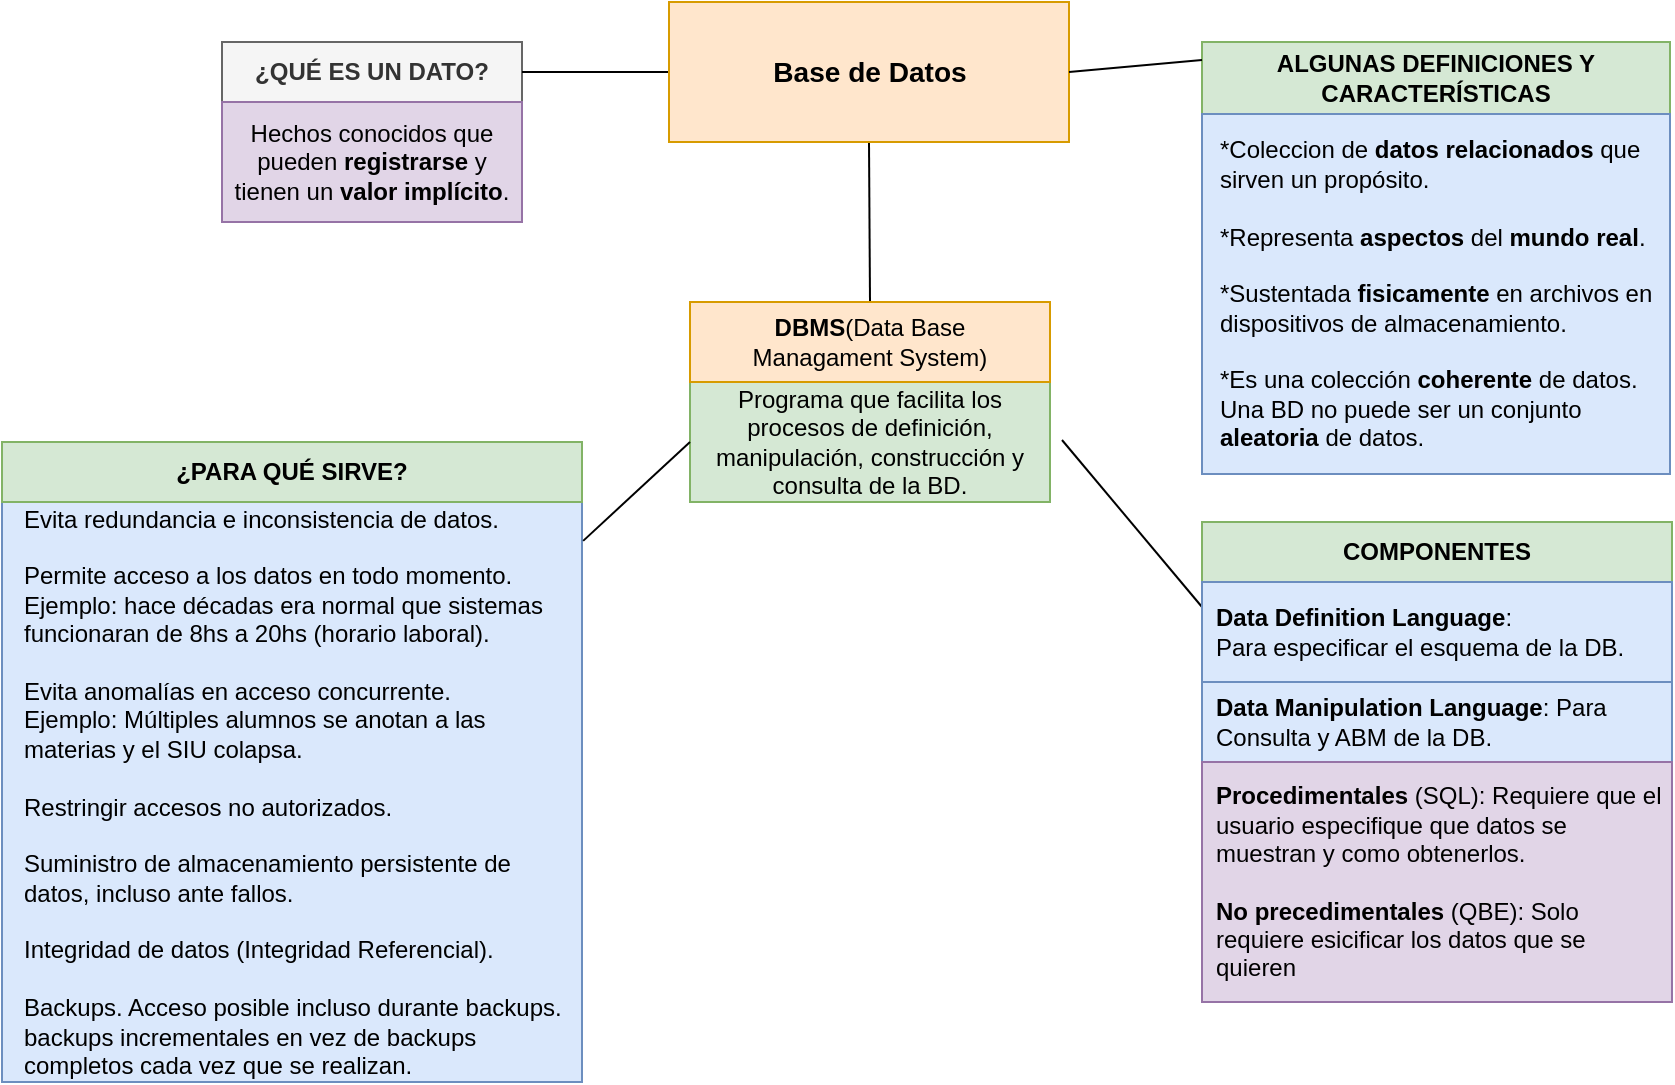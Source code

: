 <mxfile version="20.2.2" type="github" pages="8">
  <diagram id="kyv-Pfv23gA9csW_IkZh" name="DB, Datos, DBMS">
    <mxGraphModel dx="1341" dy="473" grid="1" gridSize="10" guides="1" tooltips="1" connect="1" arrows="1" fold="1" page="1" pageScale="1" pageWidth="1169" pageHeight="827" background="#ffffff" math="0" shadow="0">
      <root>
        <mxCell id="0" />
        <mxCell id="1" parent="0" />
        <mxCell id="igbWti4xABd6nXq-48ni-31" value="&lt;div style=&quot;text-align: left;&quot;&gt;&lt;span style=&quot;background-color: initial;&quot;&gt;Evita redundancia e inconsistencia de datos.&lt;/span&gt;&lt;/div&gt;&lt;span&gt;&lt;div style=&quot;text-align: left;&quot;&gt;&lt;br&gt;&lt;/div&gt;&lt;/span&gt;&lt;div style=&quot;text-align: left;&quot;&gt;&lt;span style=&quot;background-color: initial;&quot;&gt;Permite acceso a los datos en todo momento.&amp;nbsp;&lt;/span&gt;&lt;/div&gt;&lt;div style=&quot;text-align: left;&quot;&gt;&lt;span style=&quot;background-color: initial;&quot;&gt;Ejemplo: hace décadas era normal que sistemas funcionaran de 8hs a 20hs (horario laboral).&lt;/span&gt;&lt;/div&gt;&lt;span&gt;&lt;div style=&quot;text-align: left;&quot;&gt;&lt;br&gt;&lt;/div&gt;&lt;/span&gt;&lt;div style=&quot;text-align: left;&quot;&gt;&lt;span style=&quot;background-color: initial;&quot;&gt;Evita anomalías en acceso concurrente.&lt;/span&gt;&lt;/div&gt;&lt;div style=&quot;text-align: left;&quot;&gt;&lt;span style=&quot;background-color: initial;&quot;&gt;Ejemplo: Múltiples alumnos se anotan a las materias y el SIU colapsa.&lt;/span&gt;&lt;/div&gt;&lt;span&gt;&lt;div style=&quot;text-align: left;&quot;&gt;&lt;br&gt;&lt;/div&gt;&lt;/span&gt;&lt;div style=&quot;text-align: left;&quot;&gt;&lt;span style=&quot;background-color: initial;&quot;&gt;Restringir accesos no autorizados.&lt;/span&gt;&lt;/div&gt;&lt;span&gt;&lt;div style=&quot;text-align: left;&quot;&gt;&lt;br&gt;&lt;/div&gt;&lt;/span&gt;&lt;div style=&quot;text-align: left;&quot;&gt;&lt;span style=&quot;background-color: initial;&quot;&gt;Suministro de almacenamiento persistente de datos, incluso ante fallos.&lt;/span&gt;&lt;/div&gt;&lt;span&gt;&lt;div style=&quot;text-align: left;&quot;&gt;&lt;br&gt;&lt;/div&gt;&lt;/span&gt;&lt;div style=&quot;text-align: left;&quot;&gt;&lt;span style=&quot;background-color: initial;&quot;&gt;Integridad de datos (Integridad Referencial).&lt;/span&gt;&lt;/div&gt;&lt;span&gt;&lt;div style=&quot;text-align: left;&quot;&gt;&lt;br&gt;&lt;/div&gt;&lt;/span&gt;&lt;div style=&quot;text-align: left;&quot;&gt;&lt;span style=&quot;background-color: initial;&quot;&gt;Backups. Acceso posible incluso durante backups. backups incrementales en vez de backups completos cada vez que se realizan.&lt;/span&gt;&lt;/div&gt;" style="rounded=0;whiteSpace=wrap;html=1;fillColor=#dae8fc;strokeColor=#6c8ebf;spacingLeft=10;" parent="1" vertex="1">
          <mxGeometry x="120" y="350" width="290" height="290" as="geometry" />
        </mxCell>
        <mxCell id="y5L1Ravf5SmVqJsjnQwp-2" value="¿PARA QUÉ SIRVE?" style="text;html=1;align=center;verticalAlign=middle;whiteSpace=wrap;rounded=0;fontStyle=1;fillColor=#d5e8d4;strokeColor=#82b366;" parent="1" vertex="1">
          <mxGeometry x="120" y="320" width="290" height="30" as="geometry" />
        </mxCell>
        <mxCell id="igbWti4xABd6nXq-48ni-3" value="" style="endArrow=none;html=1;rounded=0;exitX=0.5;exitY=0;exitDx=0;exitDy=0;entryX=0.5;entryY=1;entryDx=0;entryDy=0;startArrow=none;endFill=0;" parent="1" source="YkasmrUL78mk4Idyccp_-4" target="H_P_8sTw69ctCnUQdK9h-1" edge="1">
          <mxGeometry width="50" height="50" relative="1" as="geometry">
            <mxPoint x="551.75" y="230" as="sourcePoint" />
            <mxPoint x="559.5" y="180.0" as="targetPoint" />
          </mxGeometry>
        </mxCell>
        <mxCell id="wD_Ywh5_8zudszil0bwi-6" style="rounded=0;orthogonalLoop=1;jettySize=auto;html=1;exitX=1;exitY=0.5;exitDx=0;exitDy=0;entryX=0;entryY=0.25;entryDx=0;entryDy=0;endArrow=none;endFill=0;" parent="1" target="y5L1Ravf5SmVqJsjnQwp-22" edge="1">
          <mxGeometry relative="1" as="geometry">
            <mxPoint x="650" y="319" as="sourcePoint" />
          </mxGeometry>
        </mxCell>
        <mxCell id="igbWti4xABd6nXq-48ni-4" value="Programa que facilita los procesos de definición, manipulación, construcción y consulta de la BD." style="text;html=1;strokeColor=#82b366;fillColor=#d5e8d4;align=center;verticalAlign=middle;whiteSpace=wrap;rounded=0;" parent="1" vertex="1">
          <mxGeometry x="464" y="290" width="180" height="60" as="geometry" />
        </mxCell>
        <mxCell id="igbWti4xABd6nXq-48ni-6" value="" style="endArrow=classic;html=1;rounded=0;exitX=0.5;exitY=1;exitDx=0;exitDy=0;startArrow=none;entryX=0.5;entryY=0;entryDx=0;entryDy=0;" parent="1" source="igbWti4xABd6nXq-48ni-7" target="igbWti4xABd6nXq-48ni-9" edge="1">
          <mxGeometry width="50" height="50" relative="1" as="geometry">
            <mxPoint x="530" y="270" as="sourcePoint" />
            <mxPoint x="570" y="340" as="targetPoint" />
          </mxGeometry>
        </mxCell>
        <mxCell id="igbWti4xABd6nXq-48ni-7" value="¿QUÉ ES UN DATO?" style="text;html=1;align=center;verticalAlign=middle;whiteSpace=wrap;rounded=0;fillColor=#f5f5f5;fontColor=#333333;strokeColor=#666666;fontStyle=1" parent="1" vertex="1">
          <mxGeometry x="230" y="120" width="150" height="30" as="geometry" />
        </mxCell>
        <mxCell id="igbWti4xABd6nXq-48ni-8" value="" style="endArrow=none;html=1;rounded=0;exitX=0;exitY=0.5;exitDx=0;exitDy=0;entryX=1;entryY=0.5;entryDx=0;entryDy=0;" parent="1" source="H_P_8sTw69ctCnUQdK9h-1" target="igbWti4xABd6nXq-48ni-7" edge="1">
          <mxGeometry width="50" height="50" relative="1" as="geometry">
            <mxPoint x="480" y="130.0" as="sourcePoint" />
            <mxPoint x="660" y="220" as="targetPoint" />
          </mxGeometry>
        </mxCell>
        <mxCell id="igbWti4xABd6nXq-48ni-9" value="Hechos conocidos que pueden &lt;b&gt;registrarse &lt;/b&gt;y tienen un &lt;b&gt;valor&lt;/b&gt;&amp;nbsp;&lt;b&gt;implícito&lt;/b&gt;." style="text;html=1;strokeColor=#9673a6;fillColor=#e1d5e7;align=center;verticalAlign=middle;whiteSpace=wrap;rounded=0;" parent="1" vertex="1">
          <mxGeometry x="230" y="150" width="150" height="60" as="geometry" />
        </mxCell>
        <mxCell id="igbWti4xABd6nXq-48ni-26" value="" style="endArrow=none;html=1;rounded=0;endFill=0;exitX=0;exitY=0.5;exitDx=0;exitDy=0;entryX=1.002;entryY=0.067;entryDx=0;entryDy=0;entryPerimeter=0;" parent="1" source="igbWti4xABd6nXq-48ni-4" target="igbWti4xABd6nXq-48ni-31" edge="1">
          <mxGeometry width="50" height="50" relative="1" as="geometry">
            <mxPoint x="555" y="340" as="sourcePoint" />
            <mxPoint x="603.5" y="495" as="targetPoint" />
          </mxGeometry>
        </mxCell>
        <mxCell id="LoTI6cqvOIeO2nbHAi1N-3" style="edgeStyle=orthogonalEdgeStyle;rounded=0;orthogonalLoop=1;jettySize=auto;html=1;exitX=0.5;exitY=1;exitDx=0;exitDy=0;" parent="1" source="igbWti4xABd6nXq-48ni-9" target="igbWti4xABd6nXq-48ni-9" edge="1">
          <mxGeometry relative="1" as="geometry" />
        </mxCell>
        <mxCell id="H_P_8sTw69ctCnUQdK9h-1" value="&lt;h3&gt;Base de Datos&lt;/h3&gt;" style="rounded=0;whiteSpace=wrap;html=1;fillColor=#ffe6cc;strokeColor=#d79b00;align=center;" parent="1" vertex="1">
          <mxGeometry x="453.5" y="100" width="200" height="70" as="geometry" />
        </mxCell>
        <mxCell id="YkasmrUL78mk4Idyccp_-4" value="&lt;b&gt;DBMS&lt;/b&gt;(Data Base&lt;br&gt;Managament System)&lt;br&gt;" style="rounded=0;whiteSpace=wrap;html=1;fillColor=#ffe6cc;strokeColor=#d79b00;" parent="1" vertex="1">
          <mxGeometry x="464" y="250" width="180" height="40" as="geometry" />
        </mxCell>
        <mxCell id="GKX9rj0XWCxyyWpW0t6m-4" value="" style="group" parent="1" vertex="1" connectable="0">
          <mxGeometry x="720" y="360" width="235" height="240" as="geometry" />
        </mxCell>
        <mxCell id="y5L1Ravf5SmVqJsjnQwp-19" value="COMPONENTES" style="text;html=1;strokeColor=#82b366;fillColor=#d5e8d4;align=center;verticalAlign=middle;whiteSpace=wrap;rounded=0;fontStyle=1;" parent="GKX9rj0XWCxyyWpW0t6m-4" vertex="1">
          <mxGeometry width="235" height="30" as="geometry" />
        </mxCell>
        <mxCell id="y5L1Ravf5SmVqJsjnQwp-22" value="&lt;b&gt;Data Definition Language&lt;/b&gt;: &lt;br&gt;Para especificar el esquema de la DB." style="text;html=1;align=left;verticalAlign=middle;whiteSpace=wrap;rounded=0;fillColor=#dae8fc;strokeColor=#6c8ebf;spacingLeft=5;" parent="GKX9rj0XWCxyyWpW0t6m-4" vertex="1">
          <mxGeometry y="30" width="235" height="50" as="geometry" />
        </mxCell>
        <mxCell id="y5L1Ravf5SmVqJsjnQwp-23" value="&lt;b&gt;Data Manipulation Language&lt;/b&gt;: Para Consulta y ABM de la DB." style="text;html=1;align=left;verticalAlign=middle;whiteSpace=wrap;rounded=0;fillColor=#dae8fc;strokeColor=#6c8ebf;spacingLeft=5;" parent="GKX9rj0XWCxyyWpW0t6m-4" vertex="1">
          <mxGeometry y="80" width="235" height="40" as="geometry" />
        </mxCell>
        <mxCell id="wD_Ywh5_8zudszil0bwi-3" value="&lt;b&gt;Procedimentales&amp;nbsp;&lt;/b&gt;(SQL): Requiere que el usuario especifique que datos se muestran y como obtenerlos.&lt;br&gt;&lt;br&gt;&lt;b&gt;No precedimentales&lt;/b&gt;&amp;nbsp;(QBE): Solo requiere esicificar los datos que se quieren" style="rounded=0;whiteSpace=wrap;html=1;fillColor=#e1d5e7;strokeColor=#9673a6;align=left;spacingLeft=5;" parent="GKX9rj0XWCxyyWpW0t6m-4" vertex="1">
          <mxGeometry y="120" width="235" height="120" as="geometry" />
        </mxCell>
        <mxCell id="JskdJ6np1K29hmqXPFKQ-3" value="" style="group" vertex="1" connectable="0" parent="1">
          <mxGeometry x="720" y="120" width="234" height="216" as="geometry" />
        </mxCell>
        <mxCell id="JskdJ6np1K29hmqXPFKQ-1" value="&lt;b&gt;ALGUNAS DEFINICIONES Y CARACTERÍSTICAS&lt;/b&gt;" style="rounded=0;whiteSpace=wrap;html=1;fillColor=#d5e8d4;strokeColor=#82b366;" vertex="1" parent="JskdJ6np1K29hmqXPFKQ-3">
          <mxGeometry width="234" height="36" as="geometry" />
        </mxCell>
        <mxCell id="JskdJ6np1K29hmqXPFKQ-2" value="*Coleccion de&amp;nbsp;&lt;b style=&quot;&quot;&gt;datos&amp;nbsp;&lt;/b&gt;&lt;b style=&quot;&quot;&gt;relacionados&amp;nbsp;&lt;/b&gt;que sirven un propósito.&lt;br&gt;&lt;br&gt;*Representa &lt;b&gt;aspectos &lt;/b&gt;del &lt;b&gt;mundo real&lt;/b&gt;.&lt;br&gt;&lt;br&gt;*Sustentada &lt;b&gt;fisicamente &lt;/b&gt;en archivos en dispositivos de almacenamiento.&lt;br&gt;&lt;br&gt;*Es una colección &lt;b&gt;coherente &lt;/b&gt;de datos. Una BD no puede ser un conjunto &lt;b&gt;aleatoria &lt;/b&gt;de datos." style="rounded=0;whiteSpace=wrap;html=1;align=left;spacingLeft=7;fillColor=#dae8fc;strokeColor=#6c8ebf;" vertex="1" parent="JskdJ6np1K29hmqXPFKQ-3">
          <mxGeometry y="36" width="234" height="180" as="geometry" />
        </mxCell>
        <mxCell id="JskdJ6np1K29hmqXPFKQ-7" value="" style="endArrow=none;html=1;rounded=0;entryX=1;entryY=0.5;entryDx=0;entryDy=0;exitX=0;exitY=0.25;exitDx=0;exitDy=0;" edge="1" parent="1" source="JskdJ6np1K29hmqXPFKQ-1" target="H_P_8sTw69ctCnUQdK9h-1">
          <mxGeometry width="50" height="50" relative="1" as="geometry">
            <mxPoint x="570" y="330" as="sourcePoint" />
            <mxPoint x="620" y="280" as="targetPoint" />
          </mxGeometry>
        </mxCell>
      </root>
    </mxGraphModel>
  </diagram>
  <diagram id="FztRDpFghhkUc0C4HoaS" name="Modelos de datos">
    <mxGraphModel dx="1341" dy="473" grid="1" gridSize="10" guides="1" tooltips="1" connect="1" arrows="1" fold="1" page="1" pageScale="1" pageWidth="1169" pageHeight="827" math="0" shadow="0">
      <root>
        <mxCell id="wAuXZagQ3o1Ts092lAWZ-0" />
        <mxCell id="wAuXZagQ3o1Ts092lAWZ-1" parent="wAuXZagQ3o1Ts092lAWZ-0" />
        <mxCell id="BfIDbwQZyBNCE8lltbw1-0" value="" style="rounded=0;whiteSpace=wrap;html=1;fillColor=#dae8fc;strokeColor=#6c8ebf;" parent="wAuXZagQ3o1Ts092lAWZ-1" vertex="1">
          <mxGeometry x="720" y="157.5" width="250" height="167.5" as="geometry" />
        </mxCell>
        <mxCell id="FIEg2f-IqWj-XwJC0ZLa-0" value="" style="rounded=0;whiteSpace=wrap;html=1;fillColor=#dae8fc;strokeColor=#6c8ebf;" parent="wAuXZagQ3o1Ts092lAWZ-1" vertex="1">
          <mxGeometry x="380" y="454.37" width="280" height="196.87" as="geometry" />
        </mxCell>
        <mxCell id="FIEg2f-IqWj-XwJC0ZLa-1" value="" style="rounded=0;whiteSpace=wrap;html=1;fillColor=#dae8fc;strokeColor=#6c8ebf;" parent="wAuXZagQ3o1Ts092lAWZ-1" vertex="1">
          <mxGeometry x="50" y="454.37" width="290" height="196.87" as="geometry" />
        </mxCell>
        <mxCell id="c6s0-3iqurbPVi4f-7Cy-0" style="edgeStyle=none;rounded=0;orthogonalLoop=1;jettySize=auto;html=1;exitX=0;exitY=0.5;exitDx=0;exitDy=0;entryX=0.75;entryY=0;entryDx=0;entryDy=0;endArrow=classic;endFill=1;" parent="wAuXZagQ3o1Ts092lAWZ-1" source="FIEg2f-IqWj-XwJC0ZLa-2" target="FIEg2f-IqWj-XwJC0ZLa-3" edge="1">
          <mxGeometry relative="1" as="geometry">
            <mxPoint x="510" y="147.5" as="targetPoint" />
          </mxGeometry>
        </mxCell>
        <mxCell id="BS5yQjAdX6T6FR6Izp1W-3" style="edgeStyle=none;rounded=0;orthogonalLoop=1;jettySize=auto;html=1;exitX=0.75;exitY=1;exitDx=0;exitDy=0;entryX=0;entryY=0.75;entryDx=0;entryDy=0;endArrow=classic;endFill=1;" edge="1" parent="wAuXZagQ3o1Ts092lAWZ-1" source="FIEg2f-IqWj-XwJC0ZLa-2" target="_x0XzA692Dflui3qZVzZ-0">
          <mxGeometry relative="1" as="geometry" />
        </mxCell>
        <mxCell id="FIEg2f-IqWj-XwJC0ZLa-2" value="&lt;h3&gt;MODELADO DE DATOS&lt;/h3&gt;" style="rounded=0;whiteSpace=wrap;html=1;fillColor=#ffe6cc;strokeColor=#d79b00;" parent="wAuXZagQ3o1Ts092lAWZ-1" vertex="1">
          <mxGeometry x="550" y="50" width="130" height="60" as="geometry" />
        </mxCell>
        <mxCell id="FIEg2f-IqWj-XwJC0ZLa-7" value="&lt;b&gt;Definición&lt;/b&gt;: Serie de conceptos que sirven para &lt;u&gt;describir un conjunto de datos y las operaciones para administrarlos.&lt;/u&gt;" style="text;html=1;strokeColor=#9673a6;fillColor=#e1d5e7;align=left;verticalAlign=middle;whiteSpace=wrap;rounded=0;strokeWidth=2;fontStyle=0" parent="wAuXZagQ3o1Ts092lAWZ-1" vertex="1">
          <mxGeometry x="715" y="53.75" width="250" height="52.5" as="geometry" />
        </mxCell>
        <mxCell id="FIEg2f-IqWj-XwJC0ZLa-8" value="" style="endArrow=none;html=1;rounded=0;exitX=1;exitY=0.5;exitDx=0;exitDy=0;entryX=0;entryY=0.5;entryDx=0;entryDy=0;" parent="wAuXZagQ3o1Ts092lAWZ-1" source="FIEg2f-IqWj-XwJC0ZLa-2" target="FIEg2f-IqWj-XwJC0ZLa-7" edge="1">
          <mxGeometry width="50" height="50" relative="1" as="geometry">
            <mxPoint x="-187.5" y="438.13" as="sourcePoint" />
            <mxPoint x="-137.5" y="388.13" as="targetPoint" />
          </mxGeometry>
        </mxCell>
        <mxCell id="FIEg2f-IqWj-XwJC0ZLa-14" value="&lt;b&gt;BASADOS EN OBJETOS&lt;/b&gt;" style="text;html=1;strokeColor=#82b366;fillColor=#d5e8d4;align=center;verticalAlign=middle;whiteSpace=wrap;rounded=0;" parent="wAuXZagQ3o1Ts092lAWZ-1" vertex="1">
          <mxGeometry x="117.5" y="461.87" width="145" height="30" as="geometry" />
        </mxCell>
        <mxCell id="FIEg2f-IqWj-XwJC0ZLa-15" value="Modelo de datos funcional" style="text;html=1;strokeColor=#0e8088;fillColor=#b0e3e6;align=center;verticalAlign=middle;whiteSpace=wrap;rounded=0;" parent="wAuXZagQ3o1Ts092lAWZ-1" vertex="1">
          <mxGeometry x="60" y="601.24" width="100" height="27.5" as="geometry" />
        </mxCell>
        <mxCell id="FIEg2f-IqWj-XwJC0ZLa-16" value="Modelo de datos semántico" style="text;html=1;strokeColor=#82b366;fillColor=#d5e8d4;align=center;verticalAlign=middle;whiteSpace=wrap;rounded=0;" parent="wAuXZagQ3o1Ts092lAWZ-1" vertex="1">
          <mxGeometry x="60" y="556.24" width="100" height="30" as="geometry" />
        </mxCell>
        <mxCell id="FIEg2f-IqWj-XwJC0ZLa-17" value="Modelo orientado a objetos" style="text;html=1;strokeColor=#0e8088;fillColor=#b0e3e6;align=center;verticalAlign=middle;whiteSpace=wrap;rounded=0;" parent="wAuXZagQ3o1Ts092lAWZ-1" vertex="1">
          <mxGeometry x="210" y="601.24" width="120" height="30" as="geometry" />
        </mxCell>
        <mxCell id="FIEg2f-IqWj-XwJC0ZLa-18" value="Modelo Entidad Relación" style="text;html=1;strokeColor=#0e8088;fillColor=#b0e3e6;align=center;verticalAlign=middle;whiteSpace=wrap;rounded=0;" parent="wAuXZagQ3o1Ts092lAWZ-1" vertex="1">
          <mxGeometry x="210" y="556.24" width="120" height="30" as="geometry" />
        </mxCell>
        <mxCell id="FIEg2f-IqWj-XwJC0ZLa-19" value="&lt;b&gt;BASADOS EN REGISTROS&lt;/b&gt;" style="text;html=1;align=center;verticalAlign=middle;whiteSpace=wrap;rounded=0;fillColor=#d5e8d4;strokeColor=#82b366;" parent="wAuXZagQ3o1Ts092lAWZ-1" vertex="1">
          <mxGeometry x="438.75" y="461.87" width="162.5" height="30" as="geometry" />
        </mxCell>
        <mxCell id="FIEg2f-IqWj-XwJC0ZLa-20" value="&lt;i&gt;*Permiten especificar la estructura lógica completa de la BD, a diferencia de los modelos basados en objetos.&lt;/i&gt;" style="text;html=1;strokeColor=#56517e;fillColor=#d0cee2;align=left;verticalAlign=middle;whiteSpace=wrap;rounded=0;" parent="wAuXZagQ3o1Ts092lAWZ-1" vertex="1">
          <mxGeometry x="380" y="651.24" width="230" height="58.76" as="geometry" />
        </mxCell>
        <mxCell id="FIEg2f-IqWj-XwJC0ZLa-21" value="Modelo Relacional" style="text;html=1;strokeColor=#0e8088;fillColor=#b0e3e6;align=center;verticalAlign=middle;whiteSpace=wrap;rounded=0;" parent="wAuXZagQ3o1Ts092lAWZ-1" vertex="1">
          <mxGeometry x="537.5" y="559.37" width="100" height="30" as="geometry" />
        </mxCell>
        <mxCell id="FIEg2f-IqWj-XwJC0ZLa-22" value="Modelo Jerárquico" style="text;html=1;strokeColor=#0e8088;fillColor=#b0e3e6;align=center;verticalAlign=middle;whiteSpace=wrap;rounded=0;" parent="wAuXZagQ3o1Ts092lAWZ-1" vertex="1">
          <mxGeometry x="400" y="559.37" width="87.5" height="30" as="geometry" />
        </mxCell>
        <mxCell id="FIEg2f-IqWj-XwJC0ZLa-23" value="Modelo de Red" style="text;html=1;strokeColor=#0e8088;fillColor=#b0e3e6;align=center;verticalAlign=middle;whiteSpace=wrap;rounded=0;" parent="wAuXZagQ3o1Ts092lAWZ-1" vertex="1">
          <mxGeometry x="400" y="601.24" width="87.5" height="30" as="geometry" />
        </mxCell>
        <mxCell id="FIEg2f-IqWj-XwJC0ZLa-24" style="edgeStyle=orthogonalEdgeStyle;rounded=0;sketch=0;jumpSize=10;orthogonalLoop=1;jettySize=auto;html=1;exitX=0.5;exitY=1;exitDx=0;exitDy=0;shadow=0;endArrow=none;endFill=0;startSize=10;endSize=10;strokeColor=default;strokeWidth=1;opacity=75;" parent="wAuXZagQ3o1Ts092lAWZ-1" source="FIEg2f-IqWj-XwJC0ZLa-18" target="FIEg2f-IqWj-XwJC0ZLa-18" edge="1">
          <mxGeometry relative="1" as="geometry" />
        </mxCell>
        <mxCell id="FIEg2f-IqWj-XwJC0ZLa-26" value="Obtener la naturaleza y necesidad de cada dato." style="text;html=1;strokeColor=#6c8ebf;fillColor=#dae8fc;align=left;verticalAlign=middle;whiteSpace=wrap;rounded=0;" parent="wAuXZagQ3o1Ts092lAWZ-1" vertex="1">
          <mxGeometry x="730" y="232.5" width="200" height="30" as="geometry" />
        </mxCell>
        <mxCell id="FIEg2f-IqWj-XwJC0ZLa-27" value="Obener la perspectiva de cada actor asociado al problema." style="text;html=1;strokeColor=#6c8ebf;fillColor=#dae8fc;align=left;verticalAlign=middle;whiteSpace=wrap;rounded=0;" parent="wAuXZagQ3o1Ts092lAWZ-1" vertex="1">
          <mxGeometry x="730" y="187.5" width="220" height="30" as="geometry" />
        </mxCell>
        <mxCell id="FIEg2f-IqWj-XwJC0ZLa-28" value="Observar como c/ actor utiliza cada dato." style="text;html=1;strokeColor=#6c8ebf;fillColor=#dae8fc;align=left;verticalAlign=middle;whiteSpace=wrap;rounded=0;" parent="wAuXZagQ3o1Ts092lAWZ-1" vertex="1">
          <mxGeometry x="730" y="272.5" width="180" height="30" as="geometry" />
        </mxCell>
        <mxCell id="BfIDbwQZyBNCE8lltbw1-7" value="&lt;div&gt;&lt;br&gt;&lt;/div&gt;" style="rounded=0;whiteSpace=wrap;html=1;fillColor=#dae8fc;strokeColor=#6c8ebf;" parent="wAuXZagQ3o1Ts092lAWZ-1" vertex="1">
          <mxGeometry x="685" y="359.37" width="230" height="230.63" as="geometry" />
        </mxCell>
        <mxCell id="GoRD_qjrzOBXORfzcFoz-0" value="&lt;i&gt;(visión, conceptual).&lt;/i&gt; &lt;b&gt;Es muy bueno para entender lo que el usuario quiere y comunicarselo (fácil de entender para el usuario)&lt;/b&gt;" style="text;whiteSpace=wrap;html=1;" parent="wAuXZagQ3o1Ts092lAWZ-1" vertex="1">
          <mxGeometry x="55" y="491.24" width="280" height="48.13" as="geometry" />
        </mxCell>
        <mxCell id="_pK01w7IZXRyCH5eMhjX-0" value="&lt;i&gt;(conceptual, físico)&lt;/i&gt;. L&lt;b&gt;a BD se estructura en reg. long. fija. Se dispone de un lenguaje asociado para expresar consultas.&lt;/b&gt;" style="text;whiteSpace=wrap;html=1;" parent="wAuXZagQ3o1Ts092lAWZ-1" vertex="1">
          <mxGeometry x="390" y="496.87" width="260" height="50" as="geometry" />
        </mxCell>
        <mxCell id="BfIDbwQZyBNCE8lltbw1-5" value="&lt;div&gt;DISEÑO DE DATOS: 3 ETAPAS&lt;/div&gt;" style="text;html=1;strokeColor=#82b366;fillColor=#d5e8d4;align=center;verticalAlign=middle;whiteSpace=wrap;rounded=0;fontStyle=1" parent="wAuXZagQ3o1Ts092lAWZ-1" vertex="1">
          <mxGeometry x="700" y="366.87" width="200" height="30" as="geometry" />
        </mxCell>
        <mxCell id="_pK01w7IZXRyCH5eMhjX-1" value="Genérico&lt;br&gt;Alejado del tipo de DBMS&lt;br&gt;Alejado del producto particular" style="rounded=0;whiteSpace=wrap;html=1;fillColor=#e1d5e7;strokeColor=#9673a6;" parent="wAuXZagQ3o1Ts092lAWZ-1" vertex="1">
          <mxGeometry x="940" y="411.87" width="170" height="50" as="geometry" />
        </mxCell>
        <mxCell id="_pK01w7IZXRyCH5eMhjX-2" value="Más específico&lt;br&gt;Orientado a un tipo de DBMS&lt;br&gt;Alejado del producto particular" style="rounded=0;whiteSpace=wrap;html=1;fillColor=#e1d5e7;strokeColor=#9673a6;" parent="wAuXZagQ3o1Ts092lAWZ-1" vertex="1">
          <mxGeometry x="940" y="522.8" width="170" height="60" as="geometry" />
        </mxCell>
        <mxCell id="_pK01w7IZXRyCH5eMhjX-3" value="Específico&lt;br&gt;Orientado a un producto" style="rounded=0;whiteSpace=wrap;html=1;fillColor=#e1d5e7;strokeColor=#9673a6;" parent="wAuXZagQ3o1Ts092lAWZ-1" vertex="1">
          <mxGeometry x="940" y="477.02" width="170" height="40" as="geometry" />
        </mxCell>
        <mxCell id="kDsJDrIud_wIW-nQusNA-1" value="Modelo orientado a objetos" style="text;html=1;strokeColor=#0e8088;fillColor=#b0e3e6;align=center;verticalAlign=middle;whiteSpace=wrap;rounded=0;" parent="wAuXZagQ3o1Ts092lAWZ-1" vertex="1">
          <mxGeometry x="537.5" y="601.24" width="100" height="30" as="geometry" />
        </mxCell>
        <mxCell id="NNj5zsU1d70LZ2bwkTFF-4" style="edgeStyle=orthogonalEdgeStyle;rounded=0;orthogonalLoop=1;jettySize=auto;html=1;exitX=0;exitY=0.5;exitDx=0;exitDy=0;entryX=0.5;entryY=0;entryDx=0;entryDy=0;" parent="wAuXZagQ3o1Ts092lAWZ-1" source="NNj5zsU1d70LZ2bwkTFF-2" target="FIEg2f-IqWj-XwJC0ZLa-1" edge="1">
          <mxGeometry relative="1" as="geometry" />
        </mxCell>
        <mxCell id="NNj5zsU1d70LZ2bwkTFF-5" style="edgeStyle=orthogonalEdgeStyle;rounded=0;orthogonalLoop=1;jettySize=auto;html=1;exitX=1;exitY=0.5;exitDx=0;exitDy=0;entryX=0.5;entryY=0;entryDx=0;entryDy=0;" parent="wAuXZagQ3o1Ts092lAWZ-1" source="NNj5zsU1d70LZ2bwkTFF-2" target="FIEg2f-IqWj-XwJC0ZLa-0" edge="1">
          <mxGeometry relative="1" as="geometry" />
        </mxCell>
        <mxCell id="NNj5zsU1d70LZ2bwkTFF-2" value="&lt;span style=&quot;font-weight: 700;&quot;&gt;TIPOS DE MODELOS&lt;/span&gt;" style="rounded=0;whiteSpace=wrap;html=1;fillColor=#ffe6cc;strokeColor=#d79b00;" parent="wAuXZagQ3o1Ts092lAWZ-1" vertex="1">
          <mxGeometry x="307" y="366.87" width="120" height="60" as="geometry" />
        </mxCell>
        <mxCell id="NNj5zsU1d70LZ2bwkTFF-15" style="edgeStyle=orthogonalEdgeStyle;rounded=0;orthogonalLoop=1;jettySize=auto;html=1;exitX=1;exitY=0.5;exitDx=0;exitDy=0;entryX=0;entryY=0.5;entryDx=0;entryDy=0;" parent="wAuXZagQ3o1Ts092lAWZ-1" source="NNj5zsU1d70LZ2bwkTFF-8" target="_pK01w7IZXRyCH5eMhjX-2" edge="1">
          <mxGeometry relative="1" as="geometry" />
        </mxCell>
        <mxCell id="NNj5zsU1d70LZ2bwkTFF-8" value="&lt;div&gt;&lt;b&gt;Físico&amp;nbsp;&lt;/b&gt;determinar estructuras de almacenamiento físico.&lt;/div&gt;" style="rounded=0;whiteSpace=wrap;html=1;fillColor=none;strokeWidth=0;align=left;spacingLeft=5;" parent="wAuXZagQ3o1Ts092lAWZ-1" vertex="1">
          <mxGeometry x="692.5" y="532.18" width="215" height="41.24" as="geometry" />
        </mxCell>
        <mxCell id="NNj5zsU1d70LZ2bwkTFF-12" style="edgeStyle=orthogonalEdgeStyle;rounded=0;orthogonalLoop=1;jettySize=auto;html=1;exitX=1;exitY=0.5;exitDx=0;exitDy=0;entryX=0;entryY=0.5;entryDx=0;entryDy=0;" parent="wAuXZagQ3o1Ts092lAWZ-1" source="NNj5zsU1d70LZ2bwkTFF-9" target="_pK01w7IZXRyCH5eMhjX-1" edge="1">
          <mxGeometry relative="1" as="geometry" />
        </mxCell>
        <mxCell id="NNj5zsU1d70LZ2bwkTFF-9" value="&lt;div&gt;&lt;b&gt;Lógico&amp;nbsp;&lt;/b&gt;representación en una computadora. (Similar a un plano).&lt;/div&gt;" style="rounded=0;whiteSpace=wrap;html=1;fillColor=none;strokeWidth=0;align=left;spacingLeft=5;" parent="wAuXZagQ3o1Ts092lAWZ-1" vertex="1">
          <mxGeometry x="692.5" y="411.87" width="215" height="50" as="geometry" />
        </mxCell>
        <mxCell id="BS5yQjAdX6T6FR6Izp1W-1" style="edgeStyle=none;rounded=0;orthogonalLoop=1;jettySize=auto;html=1;exitX=1;exitY=0.5;exitDx=0;exitDy=0;entryX=0;entryY=0.5;entryDx=0;entryDy=0;endArrow=classic;endFill=1;" edge="1" parent="wAuXZagQ3o1Ts092lAWZ-1" source="NNj5zsU1d70LZ2bwkTFF-10" target="_pK01w7IZXRyCH5eMhjX-3">
          <mxGeometry relative="1" as="geometry" />
        </mxCell>
        <mxCell id="NNj5zsU1d70LZ2bwkTFF-10" value="&lt;div&gt;&lt;b&gt;Conceptual&amp;nbsp;&lt;/b&gt;representación abstracta&lt;/div&gt;&lt;div&gt;integrando las vistas (como maqueta).&lt;/div&gt;" style="rounded=0;whiteSpace=wrap;html=1;fillColor=none;strokeWidth=0;align=left;" parent="wAuXZagQ3o1Ts092lAWZ-1" vertex="1">
          <mxGeometry x="692.5" y="474.04" width="215" height="45.96" as="geometry" />
        </mxCell>
        <mxCell id="_x0XzA692Dflui3qZVzZ-0" value="&lt;b&gt;¿PARA QUÉ SIRVE?&lt;/b&gt;" style="rounded=0;whiteSpace=wrap;html=1;strokeColor=#82b366;strokeWidth=1;fillColor=#d5e8d4;" parent="wAuXZagQ3o1Ts092lAWZ-1" vertex="1">
          <mxGeometry x="720" y="157.5" width="250" height="22.5" as="geometry" />
        </mxCell>
        <mxCell id="BS5yQjAdX6T6FR6Izp1W-2" value="Modelo de datos semántico" style="text;html=1;strokeColor=#0e8088;fillColor=#b0e3e6;align=center;verticalAlign=middle;whiteSpace=wrap;rounded=0;" vertex="1" parent="wAuXZagQ3o1Ts092lAWZ-1">
          <mxGeometry x="60" y="556.24" width="100" height="30" as="geometry" />
        </mxCell>
        <mxCell id="BS5yQjAdX6T6FR6Izp1W-4" value="" style="endArrow=classic;html=1;rounded=0;exitX=0.25;exitY=1;exitDx=0;exitDy=0;entryX=0.5;entryY=0;entryDx=0;entryDy=0;" edge="1" parent="wAuXZagQ3o1Ts092lAWZ-1" source="FIEg2f-IqWj-XwJC0ZLa-2" target="NNj5zsU1d70LZ2bwkTFF-2">
          <mxGeometry width="50" height="50" relative="1" as="geometry">
            <mxPoint x="430" y="360" as="sourcePoint" />
            <mxPoint x="480" y="310" as="targetPoint" />
          </mxGeometry>
        </mxCell>
        <mxCell id="BS5yQjAdX6T6FR6Izp1W-5" value="" style="group" vertex="1" connectable="0" parent="wAuXZagQ3o1Ts092lAWZ-1">
          <mxGeometry x="280" y="150" width="220" height="185" as="geometry" />
        </mxCell>
        <mxCell id="FIEg2f-IqWj-XwJC0ZLa-3" value="NIVELES DE ABSTRACCIÓN" style="rounded=0;whiteSpace=wrap;html=1;fillColor=#d5e8d4;strokeColor=#82b366;fontStyle=1" parent="BS5yQjAdX6T6FR6Izp1W-5" vertex="1">
          <mxGeometry width="220" height="32.5" as="geometry" />
        </mxCell>
        <mxCell id="FIEg2f-IqWj-XwJC0ZLa-4" value="&lt;b&gt;Visión:&lt;/b&gt; Punto de vistas de los actores." style="text;html=1;strokeColor=#6c8ebf;fillColor=#dae8fc;align=left;verticalAlign=middle;whiteSpace=wrap;rounded=0;spacingLeft=5;" parent="BS5yQjAdX6T6FR6Izp1W-5" vertex="1">
          <mxGeometry y="32.5" width="220" height="31.88" as="geometry" />
        </mxCell>
        <mxCell id="FIEg2f-IqWj-XwJC0ZLa-5" value="&lt;b&gt;Conceptual:&lt;/b&gt; Se resumen todos los puntos vistas en un solo modelo, estableciendo que datos se guardan y como se relacionan." style="text;html=1;strokeColor=#6c8ebf;fillColor=#dae8fc;align=left;verticalAlign=middle;whiteSpace=wrap;rounded=0;spacingLeft=5;" parent="BS5yQjAdX6T6FR6Izp1W-5" vertex="1">
          <mxGeometry y="64.38" width="220" height="65.62" as="geometry" />
        </mxCell>
        <mxCell id="FIEg2f-IqWj-XwJC0ZLa-6" value="&lt;b&gt;Físico:&lt;/b&gt; describe como se almacenan realmente los datos (archivos en discos)." style="text;html=1;strokeColor=#6c8ebf;fillColor=#dae8fc;align=left;verticalAlign=middle;whiteSpace=wrap;rounded=0;spacingLeft=5;" parent="BS5yQjAdX6T6FR6Izp1W-5" vertex="1">
          <mxGeometry y="130" width="220" height="55" as="geometry" />
        </mxCell>
      </root>
    </mxGraphModel>
  </diagram>
  <diagram id="_aeekphJmQ_JxzKB2d0n" name="Modelo ER - Conceptual">
    <mxGraphModel dx="2073" dy="731" grid="1" gridSize="10" guides="1" tooltips="1" connect="1" arrows="1" fold="1" page="1" pageScale="1" pageWidth="1169" pageHeight="827" math="0" shadow="0">
      <root>
        <mxCell id="yR6vh7apyY_7gsYLu8oF-0" />
        <mxCell id="yR6vh7apyY_7gsYLu8oF-1" parent="yR6vh7apyY_7gsYLu8oF-0" />
        <mxCell id="SoOxSxhJbX_ROLQLt3yH-2" value="&lt;div style=&quot;text-align: left;&quot;&gt;&lt;ul&gt;&lt;li&gt;&lt;span style=&quot;background-color: initial;&quot;&gt;Abstraer la información de un problema.&lt;/span&gt;&lt;/li&gt;&lt;li&gt;&lt;span style=&quot;background-color: initial;&quot;&gt;Captar las necesidad del cliente respecto al problema.&lt;/span&gt;&lt;/li&gt;&lt;li&gt;&lt;span style=&quot;background-color: initial;&quot;&gt;Mejora la interacción cliente-desarrollador disminuyendo la brecha entre la realidad del problema y el sistema a desarrollar.&lt;/span&gt;&lt;/li&gt;&lt;/ul&gt;&lt;/div&gt;" style="rounded=0;whiteSpace=wrap;html=1;fillColor=#d5e8d4;strokeColor=#82b366;spacingLeft=-19;" parent="yR6vh7apyY_7gsYLu8oF-1" vertex="1">
          <mxGeometry x="654.75" y="40.0" width="350" height="96.88" as="geometry" />
        </mxCell>
        <mxCell id="ZbFmldifANwtl0lqOs82-0" value="&lt;div style=&quot;text-align: left;&quot;&gt;&lt;b style=&quot;background-color: initial;&quot;&gt;Expresividad:&lt;/b&gt;&lt;span style=&quot;background-color: initial;&quot;&gt;&amp;nbsp;disponer de todos los medios necesarios para describir un problema.&lt;/span&gt;&lt;/div&gt;&lt;div style=&quot;text-align: left;&quot;&gt;&lt;br&gt;&lt;b style=&quot;background-color: initial;&quot;&gt;Formalidad:&amp;nbsp;&lt;/b&gt;&lt;span style=&quot;background-color: initial;&quot;&gt;cada elemento representado sea preciso y bien definido, con una sola interpretación posible.&lt;/span&gt;&lt;/div&gt;&lt;div style=&quot;text-align: left;&quot;&gt;&lt;br&gt;&lt;b style=&quot;background-color: initial;&quot;&gt;Minimalidad:&lt;/b&gt;&lt;span style=&quot;background-color: initial;&quot;&gt;&amp;nbsp;cada elemento tiene una única representación posible.&lt;/span&gt;&lt;/div&gt;&lt;div style=&quot;text-align: left;&quot;&gt;&lt;br&gt;&lt;b style=&quot;background-color: initial;&quot;&gt;Simplicidad:&lt;/b&gt;&lt;span style=&quot;background-color: initial;&quot;&gt;&amp;nbsp;el modelo debe ser fácil de entender por el cliente y por el desarrollador.&lt;/span&gt;&lt;br&gt;&lt;/div&gt;" style="rounded=0;whiteSpace=wrap;html=1;fillColor=#d5e8d4;strokeColor=#82b366;spacingTop=0;spacing=0;spacingLeft=5;" parent="yR6vh7apyY_7gsYLu8oF-1" vertex="1">
          <mxGeometry x="42.75" y="110" width="317.25" height="170" as="geometry" />
        </mxCell>
        <mxCell id="SoOxSxhJbX_ROLQLt3yH-4" style="edgeStyle=orthogonalEdgeStyle;rounded=0;orthogonalLoop=1;jettySize=auto;html=1;entryX=0.5;entryY=0;entryDx=0;entryDy=0;fontColor=#3333FF;" parent="yR6vh7apyY_7gsYLu8oF-1" target="ZbFmldifANwtl0lqOs82-0" edge="1">
          <mxGeometry relative="1" as="geometry">
            <mxPoint x="390" y="60" as="sourcePoint" />
          </mxGeometry>
        </mxCell>
        <mxCell id="yR6vh7apyY_7gsYLu8oF-2" value="&lt;h3&gt;&amp;nbsp;MODELO CONCEPTUAL ER&lt;/h3&gt;" style="text;whiteSpace=wrap;html=1;align=center;fillColor=#ffe6cc;strokeColor=#d79b00;" parent="yR6vh7apyY_7gsYLu8oF-1" vertex="1">
          <mxGeometry x="389" y="20" width="211" height="60" as="geometry" />
        </mxCell>
        <mxCell id="yR6vh7apyY_7gsYLu8oF-3" value="OBJETIVOS" style="text;html=1;strokeColor=#10739e;fillColor=#b1ddf0;align=center;verticalAlign=middle;whiteSpace=wrap;rounded=0;fontStyle=1" parent="yR6vh7apyY_7gsYLu8oF-1" vertex="1">
          <mxGeometry x="654.75" y="20" width="350" height="20" as="geometry" />
        </mxCell>
        <mxCell id="yR6vh7apyY_7gsYLu8oF-7" value="CARACTERÍSTICAS&lt;br&gt;&lt;span style=&quot;font-weight: normal;&quot;&gt;Que se buscan tener en un buen modelo&lt;/span&gt;" style="text;html=1;strokeColor=#10739e;fillColor=#b1ddf0;align=center;verticalAlign=middle;whiteSpace=wrap;rounded=0;fontStyle=1" parent="yR6vh7apyY_7gsYLu8oF-1" vertex="1">
          <mxGeometry x="42.75" y="80" width="317.25" height="30" as="geometry" />
        </mxCell>
        <mxCell id="yR6vh7apyY_7gsYLu8oF-12" value="Representa un elemento u objeto del mundo real con identidad." style="text;whiteSpace=wrap;html=1;fillColor=#d5e8d4;strokeColor=#82b366;align=center;" parent="yR6vh7apyY_7gsYLu8oF-1" vertex="1">
          <mxGeometry x="580" y="402.12" width="150" height="53.75" as="geometry" />
        </mxCell>
        <mxCell id="yR6vh7apyY_7gsYLu8oF-13" value="ENTIDAD" style="rounded=0;whiteSpace=wrap;html=1;fillColor=#b1ddf0;strokeColor=#10739e;fontStyle=1" parent="yR6vh7apyY_7gsYLu8oF-1" vertex="1">
          <mxGeometry x="580" y="362.12" width="151" height="40" as="geometry" />
        </mxCell>
        <mxCell id="zVYn1wIajbFpz_sPNIYx-63" style="edgeStyle=none;rounded=0;orthogonalLoop=1;jettySize=auto;html=1;exitX=0.75;exitY=1;exitDx=0;exitDy=0;entryX=0.5;entryY=0;entryDx=0;entryDy=0;" parent="yR6vh7apyY_7gsYLu8oF-1" source="yR6vh7apyY_7gsYLu8oF-14" target="zVYn1wIajbFpz_sPNIYx-3" edge="1">
          <mxGeometry relative="1" as="geometry" />
        </mxCell>
        <mxCell id="yR6vh7apyY_7gsYLu8oF-14" value="CONJUNTO DE ENTIDADES" style="text;html=1;align=center;verticalAlign=middle;whiteSpace=wrap;rounded=0;fillColor=#fad9d5;strokeColor=#ae4132;fontStyle=1" parent="yR6vh7apyY_7gsYLu8oF-1" vertex="1">
          <mxGeometry x="730" y="554" width="100" height="50" as="geometry" />
        </mxCell>
        <mxCell id="zVYn1wIajbFpz_sPNIYx-59" style="rounded=0;orthogonalLoop=1;jettySize=auto;html=1;exitX=1;exitY=0.5;exitDx=0;exitDy=0;entryX=0;entryY=0.75;entryDx=0;entryDy=0;" parent="yR6vh7apyY_7gsYLu8oF-1" source="yR6vh7apyY_7gsYLu8oF-27" target="yR6vh7apyY_7gsYLu8oF-46" edge="1">
          <mxGeometry relative="1" as="geometry" />
        </mxCell>
        <mxCell id="yR6vh7apyY_7gsYLu8oF-27" value="COMPONENTES" style="rounded=0;whiteSpace=wrap;html=1;strokeColor=#d6b656;fillColor=#fff2cc;fontStyle=1" parent="yR6vh7apyY_7gsYLu8oF-1" vertex="1">
          <mxGeometry x="434" y="260" width="120" height="60" as="geometry" />
        </mxCell>
        <mxCell id="yR6vh7apyY_7gsYLu8oF-29" value="" style="endArrow=classic;html=1;rounded=0;exitX=0.5;exitY=1;exitDx=0;exitDy=0;entryX=0.5;entryY=0;entryDx=0;entryDy=0;" parent="yR6vh7apyY_7gsYLu8oF-1" source="yR6vh7apyY_7gsYLu8oF-2" target="yR6vh7apyY_7gsYLu8oF-27" edge="1">
          <mxGeometry width="50" height="50" relative="1" as="geometry">
            <mxPoint x="410" y="350" as="sourcePoint" />
            <mxPoint x="460" y="300" as="targetPoint" />
          </mxGeometry>
        </mxCell>
        <mxCell id="yR6vh7apyY_7gsYLu8oF-30" value="" style="endArrow=classic;html=1;rounded=0;exitX=0;exitY=1;exitDx=0;exitDy=0;entryX=1;entryY=0;entryDx=0;entryDy=0;" parent="yR6vh7apyY_7gsYLu8oF-1" source="yR6vh7apyY_7gsYLu8oF-27" target="zVYn1wIajbFpz_sPNIYx-39" edge="1">
          <mxGeometry width="50" height="50" relative="1" as="geometry">
            <mxPoint x="410" y="390" as="sourcePoint" />
            <mxPoint x="392.75" y="381.25" as="targetPoint" />
          </mxGeometry>
        </mxCell>
        <mxCell id="yR6vh7apyY_7gsYLu8oF-32" value="" style="endArrow=classic;html=1;rounded=0;exitX=0;exitY=0.5;exitDx=0;exitDy=0;entryX=0.5;entryY=0;entryDx=0;entryDy=0;" parent="yR6vh7apyY_7gsYLu8oF-1" source="zVYn1wIajbFpz_sPNIYx-40" target="zVYn1wIajbFpz_sPNIYx-32" edge="1">
          <mxGeometry width="50" height="50" relative="1" as="geometry">
            <mxPoint x="325.25" y="495.25" as="sourcePoint" />
            <mxPoint x="222.871" y="562.265" as="targetPoint" />
          </mxGeometry>
        </mxCell>
        <mxCell id="yR6vh7apyY_7gsYLu8oF-33" value="" style="endArrow=classic;html=1;rounded=0;exitX=0.5;exitY=1;exitDx=0;exitDy=0;" parent="yR6vh7apyY_7gsYLu8oF-1" source="zVYn1wIajbFpz_sPNIYx-40" target="zVYn1wIajbFpz_sPNIYx-36" edge="1">
          <mxGeometry width="50" height="50" relative="1" as="geometry">
            <mxPoint x="347.75" y="495.25" as="sourcePoint" />
            <mxPoint x="295.038" y="645.453" as="targetPoint" />
          </mxGeometry>
        </mxCell>
        <mxCell id="yR6vh7apyY_7gsYLu8oF-36" value="" style="endArrow=classic;html=1;rounded=0;exitX=1;exitY=1;exitDx=0;exitDy=0;entryX=0;entryY=0;entryDx=0;entryDy=0;" parent="yR6vh7apyY_7gsYLu8oF-1" source="yR6vh7apyY_7gsYLu8oF-27" target="yR6vh7apyY_7gsYLu8oF-13" edge="1">
          <mxGeometry width="50" height="50" relative="1" as="geometry">
            <mxPoint x="410" y="520" as="sourcePoint" />
            <mxPoint x="460" y="470" as="targetPoint" />
          </mxGeometry>
        </mxCell>
        <mxCell id="yR6vh7apyY_7gsYLu8oF-38" value="" style="endArrow=classic;html=1;rounded=0;exitX=0.75;exitY=1;exitDx=0;exitDy=0;entryX=0.5;entryY=0;entryDx=0;entryDy=0;" parent="yR6vh7apyY_7gsYLu8oF-1" source="yR6vh7apyY_7gsYLu8oF-12" target="yR6vh7apyY_7gsYLu8oF-14" edge="1">
          <mxGeometry width="50" height="50" relative="1" as="geometry">
            <mxPoint x="369" y="501.25" as="sourcePoint" />
            <mxPoint x="817" y="490" as="targetPoint" />
          </mxGeometry>
        </mxCell>
        <mxCell id="yR6vh7apyY_7gsYLu8oF-41" value="" style="endArrow=none;html=1;rounded=0;entryX=0.25;entryY=1;entryDx=0;entryDy=0;exitX=0.75;exitY=0;exitDx=0;exitDy=0;" parent="yR6vh7apyY_7gsYLu8oF-1" source="zVYn1wIajbFpz_sPNIYx-6" target="yR6vh7apyY_7gsYLu8oF-12" edge="1">
          <mxGeometry width="50" height="50" relative="1" as="geometry">
            <mxPoint x="549.812" y="480" as="sourcePoint" />
            <mxPoint x="460" y="470" as="targetPoint" />
          </mxGeometry>
        </mxCell>
        <mxCell id="yR6vh7apyY_7gsYLu8oF-42" value="" style="endArrow=none;html=1;rounded=0;exitX=0.75;exitY=1;exitDx=0;exitDy=0;entryX=0.25;entryY=0;entryDx=0;entryDy=0;" parent="yR6vh7apyY_7gsYLu8oF-1" source="zVYn1wIajbFpz_sPNIYx-40" target="zVYn1wIajbFpz_sPNIYx-6" edge="1">
          <mxGeometry width="50" height="50" relative="1" as="geometry">
            <mxPoint x="392.75" y="421.25" as="sourcePoint" />
            <mxPoint x="449.938" y="480" as="targetPoint" />
          </mxGeometry>
        </mxCell>
        <mxCell id="yR6vh7apyY_7gsYLu8oF-44" value="" style="endArrow=classic;html=1;rounded=0;exitX=0.25;exitY=1;exitDx=0;exitDy=0;entryX=0.5;entryY=0;entryDx=0;entryDy=0;" parent="yR6vh7apyY_7gsYLu8oF-1" source="yR6vh7apyY_7gsYLu8oF-14" target="zVYn1wIajbFpz_sPNIYx-1" edge="1">
          <mxGeometry width="50" height="50" relative="1" as="geometry">
            <mxPoint x="740" y="614" as="sourcePoint" />
            <mxPoint x="723" y="615.25" as="targetPoint" />
          </mxGeometry>
        </mxCell>
        <mxCell id="1_iYeQalzvefCCL4fvrW-0" value="&lt;i&gt;El modelo ER no llega a tener implementacion fisica.&lt;/i&gt;" style="text;html=1;strokeColor=#9673a6;fillColor=#e1d5e7;align=left;verticalAlign=middle;whiteSpace=wrap;rounded=0;spacingLeft=10;" parent="yR6vh7apyY_7gsYLu8oF-1" vertex="1">
          <mxGeometry x="389" y="80" width="211" height="40" as="geometry" />
        </mxCell>
        <mxCell id="zVYn1wIajbFpz_sPNIYx-26" value="" style="group" parent="yR6vh7apyY_7gsYLu8oF-1" vertex="1" connectable="0">
          <mxGeometry x="590" y="640" width="182" height="155" as="geometry" />
        </mxCell>
        <mxCell id="zVYn1wIajbFpz_sPNIYx-1" value="&lt;span style=&quot;color: rgb(0, 0, 0); font-family: Helvetica; font-size: 12px; font-style: normal; font-variant-ligatures: normal; font-variant-caps: normal; font-weight: 700; letter-spacing: normal; orphans: 2; text-align: center; text-indent: 0px; text-transform: none; widows: 2; word-spacing: 0px; -webkit-text-stroke-width: 0px; text-decoration-thickness: initial; text-decoration-style: initial; text-decoration-color: initial; float: none; display: inline !important;&quot;&gt;JERARQUÍAS&lt;/span&gt;&lt;br style=&quot;color: rgb(0, 0, 0); font-family: Helvetica; font-size: 12px; font-style: normal; font-variant-ligatures: normal; font-variant-caps: normal; font-weight: 700; letter-spacing: normal; orphans: 2; text-align: center; text-indent: 0px; text-transform: none; widows: 2; word-spacing: 0px; -webkit-text-stroke-width: 0px; text-decoration-thickness: initial; text-decoration-style: initial; text-decoration-color: initial;&quot;&gt;&lt;span style=&quot;color: rgb(0, 0, 0); font-family: Helvetica; font-size: 12px; font-style: normal; font-variant-ligatures: normal; font-variant-caps: normal; font-weight: 700; letter-spacing: normal; orphans: 2; text-align: center; text-indent: 0px; text-transform: none; widows: 2; word-spacing: 0px; -webkit-text-stroke-width: 0px; text-decoration-thickness: initial; text-decoration-style: initial; text-decoration-color: initial; float: none; display: inline !important;&quot;&gt;(Generalización)&lt;/span&gt;" style="rounded=0;whiteSpace=wrap;html=1;strokeWidth=1;fillColor=#b1ddf0;strokeColor=#10739e;" parent="zVYn1wIajbFpz_sPNIYx-26" vertex="1">
          <mxGeometry width="182" height="40" as="geometry" />
        </mxCell>
        <mxCell id="zVYn1wIajbFpz_sPNIYx-2" value="Permite extraer propiedades comúnes de varias entidades (o relaciones) y generar una superentidad que las contenga.&lt;br&gt;&lt;br&gt;&lt;b&gt;Cobertura total/parcial y superpuesta/exclusiva.&lt;/b&gt;" style="text;html=1;strokeColor=#82b366;fillColor=#d5e8d4;align=center;verticalAlign=middle;whiteSpace=wrap;rounded=0;" parent="zVYn1wIajbFpz_sPNIYx-26" vertex="1">
          <mxGeometry y="40" width="182" height="115" as="geometry" />
        </mxCell>
        <mxCell id="zVYn1wIajbFpz_sPNIYx-28" value="" style="group" parent="yR6vh7apyY_7gsYLu8oF-1" vertex="1" connectable="0">
          <mxGeometry x="380" y="494" width="200" height="170" as="geometry" />
        </mxCell>
        <mxCell id="gj7wNLteCC-HCq0XYJLv-0" value="Simples o&amp;nbsp;&lt;br&gt;Compuestos" style="text;html=1;strokeColor=#9673a6;fillColor=#e1d5e7;align=center;verticalAlign=middle;whiteSpace=wrap;rounded=0;fontStyle=0" parent="zVYn1wIajbFpz_sPNIYx-28" vertex="1">
          <mxGeometry y="106" width="76" height="50" as="geometry" />
        </mxCell>
        <mxCell id="gj7wNLteCC-HCq0XYJLv-1" value="Internos o&amp;nbsp;&lt;br&gt;Externos" style="text;html=1;strokeColor=#9673a6;fillColor=#e1d5e7;align=center;verticalAlign=middle;whiteSpace=wrap;rounded=0;fontStyle=0" parent="zVYn1wIajbFpz_sPNIYx-28" vertex="1">
          <mxGeometry x="130" y="106" width="70" height="50" as="geometry" />
        </mxCell>
        <mxCell id="zVYn1wIajbFpz_sPNIYx-6" value="&lt;b&gt;IDENTIFICADOR&lt;/b&gt;" style="rounded=0;whiteSpace=wrap;html=1;strokeWidth=1;fillColor=#b1ddf0;strokeColor=#10739e;" parent="zVYn1wIajbFpz_sPNIYx-28" vertex="1">
          <mxGeometry y="-14" width="199.75" height="40" as="geometry" />
        </mxCell>
        <mxCell id="zVYn1wIajbFpz_sPNIYx-7" value="Es un atributo o conjunto de atributos que permite reconocer una entidad dentro del conjunto de entidades.&amp;nbsp;&lt;br&gt;&lt;b&gt;Existen de los siguientes tipos:&lt;/b&gt;" style="text;html=1;strokeColor=#82b366;fillColor=#d5e8d4;align=left;verticalAlign=middle;whiteSpace=wrap;rounded=0;spacingLeft=2;" parent="zVYn1wIajbFpz_sPNIYx-28" vertex="1">
          <mxGeometry y="26" width="200" height="80" as="geometry" />
        </mxCell>
        <mxCell id="zVYn1wIajbFpz_sPNIYx-41" value="" style="group;align=left;spacingLeft=5;" parent="yR6vh7apyY_7gsYLu8oF-1" vertex="1" connectable="0">
          <mxGeometry x="210" y="354" width="191" height="106" as="geometry" />
        </mxCell>
        <mxCell id="zVYn1wIajbFpz_sPNIYx-39" value="ATRIBUTO" style="rounded=0;whiteSpace=wrap;html=1;strokeWidth=1;fillColor=#b1ddf0;strokeColor=#10739e;fontStyle=1" parent="zVYn1wIajbFpz_sPNIYx-41" vertex="1">
          <mxGeometry width="191" height="28.909" as="geometry" />
        </mxCell>
        <mxCell id="zVYn1wIajbFpz_sPNIYx-40" value="&lt;div style=&quot;&quot;&gt;&lt;span style=&quot;background-color: initial;&quot;&gt;Representa una propiedad básica de una entidad o relación.&lt;/span&gt;&lt;/div&gt;&lt;div style=&quot;&quot;&gt;&lt;span style=&quot;background-color: initial;&quot;&gt;&lt;b&gt;Equivale a un campo de un registro.&lt;/b&gt;&lt;/span&gt;&lt;br&gt;&lt;/div&gt;" style="text;html=1;strokeColor=#82b366;fillColor=#d5e8d4;align=left;verticalAlign=middle;whiteSpace=wrap;rounded=0;" parent="zVYn1wIajbFpz_sPNIYx-41" vertex="1">
          <mxGeometry y="28.909" width="191" height="77.091" as="geometry" />
        </mxCell>
        <mxCell id="zVYn1wIajbFpz_sPNIYx-53" value="" style="group" parent="yR6vh7apyY_7gsYLu8oF-1" vertex="1" connectable="0">
          <mxGeometry x="20" y="554" width="370.5" height="170" as="geometry" />
        </mxCell>
        <mxCell id="zVYn1wIajbFpz_sPNIYx-36" value="ATRIBUTOS DERIVADOS" style="rounded=0;whiteSpace=wrap;html=1;strokeWidth=1;fillColor=#b1ddf0;strokeColor=#10739e;fontStyle=1" parent="zVYn1wIajbFpz_sPNIYx-53" vertex="1">
          <mxGeometry x="89.5" width="191" height="30" as="geometry" />
        </mxCell>
        <mxCell id="zVYn1wIajbFpz_sPNIYx-37" value="&lt;div style=&quot;&quot;&gt;&lt;span style=&quot;text-align: center;&quot;&gt;Representan información que se puede obtener por otros medios.&lt;/span&gt;&lt;br&gt;&lt;/div&gt;" style="text;html=1;strokeColor=#82b366;fillColor=#d5e8d4;align=left;verticalAlign=middle;whiteSpace=wrap;rounded=0;" parent="zVYn1wIajbFpz_sPNIYx-53" vertex="1">
          <mxGeometry x="89.5" y="30" width="191" height="50" as="geometry" />
        </mxCell>
        <mxCell id="zVYn1wIajbFpz_sPNIYx-42" value="&lt;b&gt;Ventaja&lt;/b&gt;: más rápido tenerlo en una variable y consultarlo, que calcularlo cada vez" style="ellipse;whiteSpace=wrap;html=1;labelBackgroundColor=none;strokeWidth=1;spacingLeft=0;spacingBottom=0;spacingRight=0;spacing=11;fillColor=#b0e3e6;strokeColor=#0e8088;" parent="zVYn1wIajbFpz_sPNIYx-53" vertex="1">
          <mxGeometry x="0.5" y="90" width="180" height="80" as="geometry" />
        </mxCell>
        <mxCell id="yR6vh7apyY_7gsYLu8oF-62" value="" style="endArrow=none;html=1;rounded=0;exitX=0.5;exitY=0;exitDx=0;exitDy=0;entryX=0.25;entryY=1;entryDx=0;entryDy=0;" parent="zVYn1wIajbFpz_sPNIYx-53" source="zVYn1wIajbFpz_sPNIYx-42" target="zVYn1wIajbFpz_sPNIYx-37" edge="1">
          <mxGeometry width="50" height="50" relative="1" as="geometry">
            <mxPoint x="70.5" y="130" as="sourcePoint" />
            <mxPoint x="27.25" y="-188.75" as="targetPoint" />
          </mxGeometry>
        </mxCell>
        <mxCell id="zVYn1wIajbFpz_sPNIYx-43" value="&lt;b&gt;Desventaja&lt;/b&gt;: información repetida que debo actualizar cuando se modifica el valor" style="ellipse;whiteSpace=wrap;html=1;labelBackgroundColor=none;strokeWidth=1;spacingLeft=0;spacingBottom=0;spacingRight=0;spacing=11;fillColor=#f8cecc;strokeColor=#b85450;" parent="zVYn1wIajbFpz_sPNIYx-53" vertex="1">
          <mxGeometry x="190.5" y="90" width="180" height="80" as="geometry" />
        </mxCell>
        <mxCell id="yR6vh7apyY_7gsYLu8oF-63" value="" style="edgeStyle=none;rounded=0;orthogonalLoop=1;jettySize=auto;html=1;endArrow=none;endFill=0;entryX=0.5;entryY=0;entryDx=0;entryDy=0;exitX=0.75;exitY=1;exitDx=0;exitDy=0;" parent="zVYn1wIajbFpz_sPNIYx-53" source="zVYn1wIajbFpz_sPNIYx-37" target="zVYn1wIajbFpz_sPNIYx-43" edge="1">
          <mxGeometry relative="1" as="geometry">
            <mxPoint x="116.182" y="-188.75" as="sourcePoint" />
            <mxPoint x="248.25" y="121.0" as="targetPoint" />
          </mxGeometry>
        </mxCell>
        <mxCell id="zVYn1wIajbFpz_sPNIYx-49" value="" style="group" parent="zVYn1wIajbFpz_sPNIYx-53" vertex="1" connectable="0">
          <mxGeometry width="370" height="170" as="geometry" />
        </mxCell>
        <mxCell id="zVYn1wIajbFpz_sPNIYx-45" value="" style="endArrow=none;html=1;rounded=0;exitX=0.5;exitY=0;exitDx=0;exitDy=0;entryX=0.25;entryY=1;entryDx=0;entryDy=0;" parent="zVYn1wIajbFpz_sPNIYx-49" source="zVYn1wIajbFpz_sPNIYx-46" edge="1">
          <mxGeometry width="50" height="50" relative="1" as="geometry">
            <mxPoint x="70" y="130" as="sourcePoint" />
            <mxPoint x="136.75" y="80" as="targetPoint" />
          </mxGeometry>
        </mxCell>
        <mxCell id="zVYn1wIajbFpz_sPNIYx-46" value="&lt;b&gt;Ventaja&lt;/b&gt;: más rápido tenerlo en una variable y consultarlo que calcularlo cada vez" style="ellipse;whiteSpace=wrap;html=1;labelBackgroundColor=none;strokeWidth=1;spacingLeft=0;spacingBottom=0;spacingRight=0;spacing=11;fillColor=#b0e3e6;strokeColor=#0e8088;" parent="zVYn1wIajbFpz_sPNIYx-49" vertex="1">
          <mxGeometry y="90" width="180" height="80" as="geometry" />
        </mxCell>
        <mxCell id="zVYn1wIajbFpz_sPNIYx-47" value="&lt;b&gt;Desventaja&lt;/b&gt;: información repetida que debo actualizar cuando se modifica el valor" style="ellipse;whiteSpace=wrap;html=1;labelBackgroundColor=none;strokeWidth=1;spacingLeft=0;spacingBottom=0;spacingRight=0;spacing=11;fillColor=#f8cecc;strokeColor=#b85450;" parent="zVYn1wIajbFpz_sPNIYx-49" vertex="1">
          <mxGeometry x="190" y="90" width="180" height="80" as="geometry" />
        </mxCell>
        <mxCell id="zVYn1wIajbFpz_sPNIYx-48" value="ATRIBUTOS DERIVADOS" style="rounded=0;whiteSpace=wrap;html=1;strokeWidth=1;fillColor=#b1ddf0;strokeColor=#10739e;fontStyle=1" parent="zVYn1wIajbFpz_sPNIYx-49" vertex="1">
          <mxGeometry x="89" width="191" height="30" as="geometry" />
        </mxCell>
        <mxCell id="zVYn1wIajbFpz_sPNIYx-56" value="" style="group" parent="yR6vh7apyY_7gsYLu8oF-1" vertex="1" connectable="0">
          <mxGeometry x="580" y="240" width="160" height="80" as="geometry" />
        </mxCell>
        <mxCell id="yR6vh7apyY_7gsYLu8oF-46" value="RELACIONES (&lt;span style=&quot;font-weight: normal;&quot;&gt;Agregación&lt;/span&gt;)" style="rounded=0;whiteSpace=wrap;html=1;strokeColor=#10739e;fillColor=#b1ddf0;fontStyle=1" parent="zVYn1wIajbFpz_sPNIYx-56" vertex="1">
          <mxGeometry width="160" height="40" as="geometry" />
        </mxCell>
        <mxCell id="yR6vh7apyY_7gsYLu8oF-47" value="Representan agregaciones entre 2 o más entidades." style="text;html=1;strokeColor=#82b366;fillColor=#d5e8d4;align=center;verticalAlign=middle;whiteSpace=wrap;rounded=0;" parent="zVYn1wIajbFpz_sPNIYx-56" vertex="1">
          <mxGeometry y="40" width="160" height="40" as="geometry" />
        </mxCell>
        <mxCell id="zVYn1wIajbFpz_sPNIYx-62" value="" style="group" parent="yR6vh7apyY_7gsYLu8oF-1" vertex="1" connectable="0">
          <mxGeometry x="804.75" y="640" width="200" height="120" as="geometry" />
        </mxCell>
        <mxCell id="gj7wNLteCC-HCq0XYJLv-6" value="&lt;i&gt;Tiene &lt;b&gt;obligatoriamente &lt;/b&gt;Cobertura parcial exclusiva.&lt;/i&gt;" style="text;html=1;strokeColor=#9673a6;fillColor=#e1d5e7;align=left;verticalAlign=middle;whiteSpace=wrap;rounded=0;" parent="zVYn1wIajbFpz_sPNIYx-62" vertex="1">
          <mxGeometry y="85" width="200" height="35" as="geometry" />
        </mxCell>
        <mxCell id="zVYn1wIajbFpz_sPNIYx-3" value="&lt;b&gt;SUBCONJUNTO&lt;/b&gt;" style="rounded=0;whiteSpace=wrap;html=1;strokeWidth=1;fillColor=#b1ddf0;strokeColor=#10739e;" parent="zVYn1wIajbFpz_sPNIYx-62" vertex="1">
          <mxGeometry x="0.25" width="199.75" height="40" as="geometry" />
        </mxCell>
        <mxCell id="zVYn1wIajbFpz_sPNIYx-4" value="Una jerarquía que presenta un solo conjunto de entidades como hijo.&amp;nbsp;" style="text;html=1;strokeColor=#82b366;fillColor=#d5e8d4;align=center;verticalAlign=middle;whiteSpace=wrap;rounded=0;" parent="zVYn1wIajbFpz_sPNIYx-62" vertex="1">
          <mxGeometry x="0.25" y="40" width="199.75" height="45" as="geometry" />
        </mxCell>
        <mxCell id="zVYn1wIajbFpz_sPNIYx-64" value="" style="group;fillColor=#b1ddf0;strokeColor=#10739e;align=left;spacingLeft=5;" parent="yR6vh7apyY_7gsYLu8oF-1" vertex="1" connectable="0">
          <mxGeometry x="790" y="160" width="350" height="390" as="geometry" />
        </mxCell>
        <mxCell id="gj7wNLteCC-HCq0XYJLv-10" value="&lt;b&gt;Autoexplicativo:&lt;/b&gt;&amp;nbsp;el modelo se expresa a sí mismo si puede presentarse con los elementos definidos, sin necesidad de utilizar aclaraciones.&lt;br&gt;&lt;br&gt;&lt;b&gt;Completitud&lt;/b&gt;: Un modelo está completo cuando estas todas las caracteristicas del dominio de aplicación(requerimientos) contempladas en dicho modelo.&lt;br&gt;&lt;br&gt;&lt;b&gt;Correción:&lt;/b&gt;&amp;nbsp;Un modelo es correcto si cada elemento en su construcción fue utilizado con propiedad (todas las cardinalidades, coberturas, identificadores deben estar expresados).&lt;br&gt;&lt;br&gt;&lt;b&gt;Expresividad:&lt;/b&gt;&amp;nbsp;Un modelo es expresivo si a partir de su obversación puede notarse todos los detalles del modelo (Por ej: usando jerarquías que sean coherentes).&lt;br&gt;&lt;br&gt;&lt;b&gt;Extensible: &lt;/b&gt;es extensible si es fácilmente modificable para incoporar nuevos conceptos en él.&lt;br&gt;&lt;br&gt;&lt;b&gt;Legibilidad:&lt;/b&gt;&amp;nbsp;Es legible si la representación es adecuada.&lt;br&gt;&lt;br&gt;&lt;b&gt;Mínimo&lt;/b&gt;: un esquema es mínimo cuando cada concepto se representa una sola vez en el modelo (&lt;font color=&quot;#3333ff&quot;&gt;Atributos derivados&lt;/font&gt; y &lt;font color=&quot;#3333ff&quot;&gt;ciclos de relaciones&lt;/font&gt;)." style="rounded=0;whiteSpace=wrap;html=1;fillColor=#d5e8d4;strokeColor=#82b366;align=left;spacingLeft=5;" parent="zVYn1wIajbFpz_sPNIYx-64" vertex="1">
          <mxGeometry y="31.88" width="350" height="358.12" as="geometry" />
        </mxCell>
        <mxCell id="gj7wNLteCC-HCq0XYJLv-8" value="MEJORAR MODELO CONCEPTUAL" style="rounded=0;whiteSpace=wrap;html=1;fillColor=#b1ddf0;strokeColor=#10739e;fontStyle=1;strokeWidth=1;" parent="zVYn1wIajbFpz_sPNIYx-64" vertex="1">
          <mxGeometry width="350" height="31.88" as="geometry" />
        </mxCell>
        <mxCell id="zVYn1wIajbFpz_sPNIYx-66" value="" style="endArrow=classic;html=1;rounded=0;exitX=1;exitY=0.75;exitDx=0;exitDy=0;entryX=0;entryY=0.25;entryDx=0;entryDy=0;" parent="yR6vh7apyY_7gsYLu8oF-1" source="yR6vh7apyY_7gsYLu8oF-2" target="SoOxSxhJbX_ROLQLt3yH-2" edge="1">
          <mxGeometry width="50" height="50" relative="1" as="geometry">
            <mxPoint x="840" y="180" as="sourcePoint" />
            <mxPoint x="890" y="130" as="targetPoint" />
          </mxGeometry>
        </mxCell>
        <mxCell id="7H3CxH3B6x00SVfhMNlZ-0" value="" style="group" vertex="1" connectable="0" parent="yR6vh7apyY_7gsYLu8oF-1">
          <mxGeometry x="20" y="420" width="150" height="110" as="geometry" />
        </mxCell>
        <mxCell id="zVYn1wIajbFpz_sPNIYx-32" value="ATRIBUTO&amp;nbsp;&lt;br&gt;COMPUESTO" style="rounded=0;whiteSpace=wrap;html=1;strokeWidth=1;fillColor=#b1ddf0;strokeColor=#10739e;fontStyle=1" parent="7H3CxH3B6x00SVfhMNlZ-0" vertex="1">
          <mxGeometry width="150" height="40" as="geometry" />
        </mxCell>
        <mxCell id="zVYn1wIajbFpz_sPNIYx-33" value="Representa un atributo generado a partir de una combinación de atributos simples." style="text;html=1;strokeColor=#82b366;fillColor=#d5e8d4;align=left;verticalAlign=middle;whiteSpace=wrap;rounded=0;spacingLeft=5;" parent="7H3CxH3B6x00SVfhMNlZ-0" vertex="1">
          <mxGeometry y="40" width="150" height="70" as="geometry" />
        </mxCell>
      </root>
    </mxGraphModel>
  </diagram>
  <diagram id="qapTlA4FvjPZXz4BUkvx" name="Modelo lógico">
    <mxGraphModel dx="1140" dy="402" grid="1" gridSize="10" guides="1" tooltips="1" connect="1" arrows="1" fold="1" page="1" pageScale="1" pageWidth="1169" pageHeight="827" math="0" shadow="0">
      <root>
        <mxCell id="3ZMjvVlKsP4-TXyuE5Z5-0" />
        <mxCell id="3ZMjvVlKsP4-TXyuE5Z5-1" parent="3ZMjvVlKsP4-TXyuE5Z5-0" />
        <mxCell id="H7LvdwyLH_QTL9qMdOXB-2" style="edgeStyle=orthogonalEdgeStyle;rounded=0;orthogonalLoop=1;jettySize=auto;html=1;exitX=1;exitY=0.5;exitDx=0;exitDy=0;entryX=0;entryY=0.5;entryDx=0;entryDy=0;endArrow=none;endFill=0;" parent="3ZMjvVlKsP4-TXyuE5Z5-1" source="r2bIBUAW8WoRqN4rFueX-0" target="H7LvdwyLH_QTL9qMdOXB-0" edge="1">
          <mxGeometry relative="1" as="geometry" />
        </mxCell>
        <mxCell id="XzqkQtYMN95pvWPA0JZx-1" style="rounded=0;orthogonalLoop=1;jettySize=auto;html=1;exitX=0.75;exitY=1;exitDx=0;exitDy=0;" parent="3ZMjvVlKsP4-TXyuE5Z5-1" source="r2bIBUAW8WoRqN4rFueX-0" target="XzqkQtYMN95pvWPA0JZx-0" edge="1">
          <mxGeometry relative="1" as="geometry" />
        </mxCell>
        <mxCell id="MGBd4UWyQUKtR5xtSHYA-2" style="edgeStyle=none;rounded=0;orthogonalLoop=1;jettySize=auto;html=1;exitX=0.25;exitY=1;exitDx=0;exitDy=0;entryX=0.5;entryY=0;entryDx=0;entryDy=0;" parent="3ZMjvVlKsP4-TXyuE5Z5-1" source="r2bIBUAW8WoRqN4rFueX-0" target="MGBd4UWyQUKtR5xtSHYA-1" edge="1">
          <mxGeometry relative="1" as="geometry" />
        </mxCell>
        <mxCell id="r2bIBUAW8WoRqN4rFueX-0" value="&lt;h3&gt;&amp;nbsp;MODELO LÓGICO&lt;/h3&gt;" style="text;whiteSpace=wrap;html=1;align=center;fillColor=#ffe6cc;strokeColor=#d79b00;" parent="3ZMjvVlKsP4-TXyuE5Z5-1" vertex="1">
          <mxGeometry x="500" y="80" width="210" height="60" as="geometry" />
        </mxCell>
        <mxCell id="H7LvdwyLH_QTL9qMdOXB-0" value="Para llegar a un modelo más cercano a la representación del SGBD." style="text;html=1;strokeColor=#9673a6;fillColor=#e1d5e7;align=center;verticalAlign=middle;whiteSpace=wrap;rounded=0;" parent="3ZMjvVlKsP4-TXyuE5Z5-1" vertex="1">
          <mxGeometry x="780" y="85" width="230" height="50" as="geometry" />
        </mxCell>
        <mxCell id="H7LvdwyLH_QTL9qMdOXB-3" value="Se debe definir el&amp;nbsp; tipo de SGBD, ya que la secuencia de pasos de conversión disponibles tiene estrecha relación con el tipo de SGBD." style="text;html=1;strokeColor=#b85450;fillColor=#f8cecc;align=center;verticalAlign=middle;whiteSpace=wrap;rounded=0;" parent="3ZMjvVlKsP4-TXyuE5Z5-1" vertex="1">
          <mxGeometry x="780" y="135" width="230" height="60" as="geometry" />
        </mxCell>
        <mxCell id="38hNXQZ2Xx3V6MPt7dud-1" style="edgeStyle=none;rounded=0;orthogonalLoop=1;jettySize=auto;html=1;exitX=1;exitY=0.25;exitDx=0;exitDy=0;endArrow=none;endFill=0;startArrow=none;" parent="3ZMjvVlKsP4-TXyuE5Z5-1" source="38hNXQZ2Xx3V6MPt7dud-0" target="r2bIBUAW8WoRqN4rFueX-0" edge="1">
          <mxGeometry relative="1" as="geometry" />
        </mxCell>
        <mxCell id="H7LvdwyLH_QTL9qMdOXB-5" value="Como es el esquema conceptual en el que se basará el modelo lógico.&lt;br&gt;&lt;br&gt;Las reglas de conversión (muy ligadas a tipo SGBD).&lt;br&gt;&lt;br&gt;Criterios de rendimiento (velocidad, calidad,etc).&lt;br&gt;&lt;br&gt;Información de carga BD (posible evolución de la BD,&amp;nbsp; archivos de datos muy grandes lentos para búsqueda y ABM)." style="rounded=0;whiteSpace=wrap;html=1;fillColor=#d5e8d4;strokeColor=#82b366;align=left;spacingLeft=5;" parent="3ZMjvVlKsP4-TXyuE5Z5-1" vertex="1">
          <mxGeometry x="100" y="140" width="260" height="180" as="geometry" />
        </mxCell>
        <mxCell id="_-OPTebSoDpuE9zwplWB-2" value="Atributos polivalentes" style="rounded=0;whiteSpace=wrap;html=1;fillColor=#d5e8d4;strokeColor=#82b366;fontStyle=1" parent="3ZMjvVlKsP4-TXyuE5Z5-1" vertex="1">
          <mxGeometry x="545" y="330" width="120" height="60" as="geometry" />
        </mxCell>
        <mxCell id="oyEn6_yBOjDyvvPu6fPa-2" style="edgeStyle=none;rounded=0;orthogonalLoop=1;jettySize=auto;html=1;exitX=0.25;exitY=1;exitDx=0;exitDy=0;entryX=0.5;entryY=0;entryDx=0;entryDy=0;" parent="3ZMjvVlKsP4-TXyuE5Z5-1" source="XzqkQtYMN95pvWPA0JZx-0" target="_-OPTebSoDpuE9zwplWB-3" edge="1">
          <mxGeometry relative="1" as="geometry" />
        </mxCell>
        <mxCell id="oyEn6_yBOjDyvvPu6fPa-3" style="edgeStyle=none;rounded=0;orthogonalLoop=1;jettySize=auto;html=1;exitX=0.75;exitY=1;exitDx=0;exitDy=0;entryX=0.5;entryY=0;entryDx=0;entryDy=0;" parent="3ZMjvVlKsP4-TXyuE5Z5-1" source="XzqkQtYMN95pvWPA0JZx-0" target="_-OPTebSoDpuE9zwplWB-4" edge="1">
          <mxGeometry relative="1" as="geometry" />
        </mxCell>
        <mxCell id="oyEn6_yBOjDyvvPu6fPa-4" style="edgeStyle=none;rounded=0;orthogonalLoop=1;jettySize=auto;html=1;exitX=0;exitY=0.5;exitDx=0;exitDy=0;endArrow=none;endFill=0;entryX=1;entryY=0.5;entryDx=0;entryDy=0;" parent="3ZMjvVlKsP4-TXyuE5Z5-1" source="XzqkQtYMN95pvWPA0JZx-0" target="_-OPTebSoDpuE9zwplWB-2" edge="1">
          <mxGeometry relative="1" as="geometry">
            <mxPoint x="670" y="380" as="targetPoint" />
          </mxGeometry>
        </mxCell>
        <mxCell id="XzqkQtYMN95pvWPA0JZx-0" value="ELIMINAR" style="rounded=0;whiteSpace=wrap;html=1;fillColor=#b1ddf0;strokeColor=#10739e;fontStyle=1" parent="3ZMjvVlKsP4-TXyuE5Z5-1" vertex="1">
          <mxGeometry x="710" y="330" width="120" height="60" as="geometry" />
        </mxCell>
        <mxCell id="MGBd4UWyQUKtR5xtSHYA-5" style="edgeStyle=none;rounded=0;orthogonalLoop=1;jettySize=auto;html=1;exitX=0.25;exitY=1;exitDx=0;exitDy=0;entryX=0.702;entryY=0.013;entryDx=0;entryDy=0;entryPerimeter=0;" parent="3ZMjvVlKsP4-TXyuE5Z5-1" source="MGBd4UWyQUKtR5xtSHYA-1" target="MGBd4UWyQUKtR5xtSHYA-4" edge="1">
          <mxGeometry relative="1" as="geometry" />
        </mxCell>
        <mxCell id="MGBd4UWyQUKtR5xtSHYA-7" style="edgeStyle=none;rounded=0;orthogonalLoop=1;jettySize=auto;html=1;exitX=0.75;exitY=1;exitDx=0;exitDy=0;entryX=0.5;entryY=0;entryDx=0;entryDy=0;" parent="3ZMjvVlKsP4-TXyuE5Z5-1" source="MGBd4UWyQUKtR5xtSHYA-1" target="MGBd4UWyQUKtR5xtSHYA-6" edge="1">
          <mxGeometry relative="1" as="geometry" />
        </mxCell>
        <mxCell id="MGBd4UWyQUKtR5xtSHYA-1" value="RECONSIDERAR" style="rounded=0;whiteSpace=wrap;html=1;fillColor=#b1ddf0;strokeColor=#10739e;fontStyle=1" parent="3ZMjvVlKsP4-TXyuE5Z5-1" vertex="1">
          <mxGeometry x="310" y="330" width="120" height="60" as="geometry" />
        </mxCell>
        <mxCell id="MGBd4UWyQUKtR5xtSHYA-4" value="Ciclos de relaciones" style="ellipse;whiteSpace=wrap;html=1;fillColor=#d5e8d4;strokeColor=#82b366;fontStyle=1" parent="3ZMjvVlKsP4-TXyuE5Z5-1" vertex="1">
          <mxGeometry x="210" y="440" width="120" height="80" as="geometry" />
        </mxCell>
        <mxCell id="MGBd4UWyQUKtR5xtSHYA-6" value="&lt;span&gt;Atributos derivados&lt;/span&gt;" style="ellipse;whiteSpace=wrap;html=1;fillColor=#d5e8d4;strokeColor=#82b366;fontStyle=1" parent="3ZMjvVlKsP4-TXyuE5Z5-1" vertex="1">
          <mxGeometry x="370" y="440" width="120" height="80" as="geometry" />
        </mxCell>
        <mxCell id="MGBd4UWyQUKtR5xtSHYA-9" value="&lt;div&gt;&lt;b&gt;&lt;span style=&quot;white-space: pre;&quot;&gt;&lt;span style=&quot;white-space: pre;&quot;&gt;	&lt;/span&gt; &lt;/span&gt;Soluciones:&lt;/b&gt;&lt;/div&gt;&lt;ol&gt;&lt;li&gt;Eliminar los hijos, creando una &quot;superentidad&quot; con los atributos de los hijos como opcionales.&lt;/li&gt;&lt;li&gt;Eliminar la entidad padre, y pasar los atributos del padre a c/u de los hijos. (No para cobertura parcial)&lt;/li&gt;&lt;li&gt;Dejar las entidades, y en cambio definir relaciones 1 a 1 ES_UN entre el padre y cada uno de los hijos.&lt;/li&gt;&lt;/ol&gt;" style="rounded=0;whiteSpace=wrap;html=1;fillColor=#dae8fc;strokeColor=#6c8ebf;align=left;spacingLeft=-21;" parent="3ZMjvVlKsP4-TXyuE5Z5-1" vertex="1">
          <mxGeometry x="820" y="510" width="240" height="180" as="geometry" />
        </mxCell>
        <mxCell id="MGBd4UWyQUKtR5xtSHYA-10" value="&lt;span style=&quot;background-color: initial;&quot;&gt;&lt;b&gt;&lt;span style=&quot;white-space: pre;&quot;&gt; &lt;span style=&quot;white-space: pre;&quot;&gt;	&lt;/span&gt;&lt;/span&gt;Soluciones:&lt;/b&gt;&lt;br&gt;&lt;ol style=&quot;line-height: 1.2;&quot;&gt;&lt;li&gt;&lt;span style=&quot;background-color: initial;&quot;&gt;Combinar todos los atributos individuales en uno.&lt;/span&gt;&lt;/li&gt;&lt;li&gt;&lt;span style=&quot;background-color: initial;&quot;&gt;Pasar los atributos del atributo compuesto a la entidad o relación.&lt;/span&gt;&lt;/li&gt;&lt;li&gt;&lt;span style=&quot;background-color: initial;&quot;&gt;Crear una entidad con los atributos individuales&lt;/span&gt;&lt;span style=&quot;background-color: initial;&quot;&gt;.&lt;/span&gt;&lt;/li&gt;&lt;/ol&gt;&lt;/span&gt;" style="rounded=0;whiteSpace=wrap;html=1;align=left;fillColor=#dae8fc;strokeColor=#6c8ebf;spacingLeft=-22;" parent="3ZMjvVlKsP4-TXyuE5Z5-1" vertex="1">
          <mxGeometry x="520" y="510" width="250" height="140" as="geometry" />
        </mxCell>
        <mxCell id="_-OPTebSoDpuE9zwplWB-3" value="Atributos compuestos" style="rounded=0;whiteSpace=wrap;html=1;fillColor=#d5e8d4;strokeColor=#82b366;fontStyle=1" parent="3ZMjvVlKsP4-TXyuE5Z5-1" vertex="1">
          <mxGeometry x="520" y="470" width="250" height="40" as="geometry" />
        </mxCell>
        <mxCell id="_-OPTebSoDpuE9zwplWB-4" value="Jerarquías y subconjuntos" style="rounded=0;whiteSpace=wrap;html=1;fillColor=#d5e8d4;strokeColor=#82b366;fontStyle=1" parent="3ZMjvVlKsP4-TXyuE5Z5-1" vertex="1">
          <mxGeometry x="820" y="470" width="240" height="40" as="geometry" />
        </mxCell>
        <mxCell id="38hNXQZ2Xx3V6MPt7dud-0" value="&lt;b&gt;Al realizar el modelo debe tenerse en cuenta las siguientes cuestiones:&lt;/b&gt;" style="text;html=1;strokeColor=#10739e;fillColor=#b1ddf0;align=left;verticalAlign=middle;whiteSpace=wrap;rounded=0;fontStyle=0;strokeWidth=1;spacingLeft=6;perimeterSpacing=1;" parent="3ZMjvVlKsP4-TXyuE5Z5-1" vertex="1">
          <mxGeometry x="100" y="100" width="260" height="40" as="geometry" />
        </mxCell>
      </root>
    </mxGraphModel>
  </diagram>
  <diagram id="jSs8BRx_d-3OebWh5dnl" name="Modelo Físico">
    <mxGraphModel dx="1140" dy="402" grid="1" gridSize="10" guides="1" tooltips="1" connect="1" arrows="1" fold="1" page="1" pageScale="1" pageWidth="1169" pageHeight="827" math="0" shadow="0">
      <root>
        <mxCell id="0" />
        <mxCell id="1" parent="0" />
        <mxCell id="8oVutjA4Qeqox-pimURL-1" style="rounded=0;orthogonalLoop=1;jettySize=auto;html=1;exitX=0;exitY=1;exitDx=0;exitDy=0;entryX=0.75;entryY=0;entryDx=0;entryDy=0;startArrow=none;startFill=0;strokeWidth=1;endArrow=classic;endFill=1;" parent="1" source="ElcPMYtuCitNytgYrpSk-1" target="LAFkxnOpKaz8uj2J0HjF-12" edge="1">
          <mxGeometry relative="1" as="geometry" />
        </mxCell>
        <mxCell id="lYvJv2HbGPDn7Hzcblqr-5" style="edgeStyle=none;rounded=0;orthogonalLoop=1;jettySize=auto;html=1;exitX=0;exitY=0.5;exitDx=0;exitDy=0;entryX=1;entryY=0.5;entryDx=0;entryDy=0;startArrow=none;startFill=0;endArrow=classic;endFill=1;strokeWidth=1;" parent="1" source="ElcPMYtuCitNytgYrpSk-1" target="LAFkxnOpKaz8uj2J0HjF-2" edge="1">
          <mxGeometry relative="1" as="geometry" />
        </mxCell>
        <mxCell id="lYvJv2HbGPDn7Hzcblqr-7" style="edgeStyle=none;rounded=0;orthogonalLoop=1;jettySize=auto;html=1;exitX=0.5;exitY=1;exitDx=0;exitDy=0;entryX=0.5;entryY=0;entryDx=0;entryDy=0;startArrow=none;startFill=0;endArrow=classic;endFill=1;strokeWidth=1;" parent="1" source="ElcPMYtuCitNytgYrpSk-1" target="LAFkxnOpKaz8uj2J0HjF-1" edge="1">
          <mxGeometry relative="1" as="geometry" />
        </mxCell>
        <mxCell id="lYvJv2HbGPDn7Hzcblqr-9" style="edgeStyle=none;rounded=0;orthogonalLoop=1;jettySize=auto;html=1;exitX=1;exitY=0.5;exitDx=0;exitDy=0;entryX=0;entryY=0.5;entryDx=0;entryDy=0;startArrow=none;startFill=0;endArrow=classic;endFill=1;strokeWidth=1;" parent="1" source="ElcPMYtuCitNytgYrpSk-1" target="LAFkxnOpKaz8uj2J0HjF-13" edge="1">
          <mxGeometry relative="1" as="geometry" />
        </mxCell>
        <mxCell id="ElcPMYtuCitNytgYrpSk-1" value="&lt;b&gt;&lt;font style=&quot;font-size: 14px;&quot;&gt;MODELO FÍSICO RELACIONAL&lt;/font&gt;&lt;/b&gt;" style="rounded=0;whiteSpace=wrap;html=1;fillColor=#ffe6cc;strokeColor=#d79b00;" parent="1" vertex="1">
          <mxGeometry x="500" y="30" width="140" height="90" as="geometry" />
        </mxCell>
        <mxCell id="O4IrY1RszwjmfdrU8u5A-1" value="" style="group;fillColor=#b1ddf0;strokeColor=#10739e;" parent="1" vertex="1" connectable="0">
          <mxGeometry x="90" y="83.75" width="190" height="175" as="geometry" />
        </mxCell>
        <mxCell id="LAFkxnOpKaz8uj2J0HjF-2" value="&lt;b&gt;TABLAS&lt;/b&gt;" style="rounded=0;whiteSpace=wrap;html=1;fillColor=#b1ddf0;strokeColor=#10739e;" parent="O4IrY1RszwjmfdrU8u5A-1" vertex="1">
          <mxGeometry width="190" height="25" as="geometry" />
        </mxCell>
        <mxCell id="LAFkxnOpKaz8uj2J0HjF-4" value="El modelo relacional representa a una BD como una colección de archivos denominados &lt;b&gt;tablas&lt;/b&gt;, las cuales se conforman por registros." style="text;html=1;strokeColor=#82b366;fillColor=#d5e8d4;align=center;verticalAlign=middle;whiteSpace=wrap;rounded=0;" parent="O4IrY1RszwjmfdrU8u5A-1" vertex="1">
          <mxGeometry y="25" width="190" height="75" as="geometry" />
        </mxCell>
        <mxCell id="LAFkxnOpKaz8uj2J0HjF-8" value="Las &lt;b&gt;filas o tuplas&lt;/b&gt; representan un registro del archivo, mientras que las &lt;b&gt;columnas &lt;/b&gt;representan un atributo del registro." style="text;html=1;strokeColor=#82b366;fillColor=#d5e8d4;align=center;verticalAlign=middle;whiteSpace=wrap;rounded=0;" parent="O4IrY1RszwjmfdrU8u5A-1" vertex="1">
          <mxGeometry y="100" width="190" height="75" as="geometry" />
        </mxCell>
        <mxCell id="lYvJv2HbGPDn7Hzcblqr-3" value="" style="group" parent="1" vertex="1" connectable="0">
          <mxGeometry x="80" y="303.75" width="200" height="240" as="geometry" />
        </mxCell>
        <mxCell id="LAFkxnOpKaz8uj2J0HjF-14" value="Un &lt;b&gt;identificador &lt;/b&gt;sirve para distinguir una entidad del conjunto de entidades.&lt;br&gt;&lt;br&gt;Se elige como &lt;b&gt;CP &lt;/b&gt;aquel identificador que sea en lo posible simple y ocupe menos espacio, ya que es más eficiente para el acceso físico.&lt;br&gt;&lt;br&gt;El resto de los identificadores serán &lt;b&gt;CC&lt;/b&gt;, que se utilizarán para generar índices secundarios." style="text;html=1;strokeColor=#82b366;fillColor=#d5e8d4;align=left;verticalAlign=middle;whiteSpace=wrap;rounded=0;spacingLeft=5;" parent="lYvJv2HbGPDn7Hzcblqr-3" vertex="1">
          <mxGeometry y="50" width="200" height="190" as="geometry" />
        </mxCell>
        <mxCell id="LAFkxnOpKaz8uj2J0HjF-12" value="&lt;b&gt;IDENTIFICADORES,&lt;br&gt;CLAVES PRIMARIAS &lt;br&gt;Y CANDIDATAS&lt;/b&gt;" style="text;html=1;strokeColor=#10739e;fillColor=#b1ddf0;align=center;verticalAlign=middle;whiteSpace=wrap;rounded=0;" parent="lYvJv2HbGPDn7Hzcblqr-3" vertex="1">
          <mxGeometry width="200" height="50" as="geometry" />
        </mxCell>
        <mxCell id="lYvJv2HbGPDn7Hzcblqr-4" value="" style="group" parent="1" vertex="1" connectable="0">
          <mxGeometry x="364" y="353.75" width="240" height="330" as="geometry" />
        </mxCell>
        <mxCell id="LAFkxnOpKaz8uj2J0HjF-26" value="&lt;b&gt;Restringir operación: &lt;/b&gt;si se intenta borrar/modificar una tupla que tiene IR con otra, no se permite llevar a cabo. Ej:&lt;br&gt;Teniendo las tablas CLIENTES y FACTURAS, para borrar un cliente es necesario que no tenga facturas, sino no se permite borrar al cliente.&lt;br&gt;&lt;br&gt;&lt;b&gt;Realizar operación en Cascada: &lt;/b&gt;Si se intenta borrar/modificar una tupla donde esta definida la CP de la IR, la operación se realiza en cadena sobre todas las tuplas de la tabla que tiene definida la CF.&lt;br&gt;&lt;br&gt;&lt;b&gt;Establecer CF en nulo:&lt;/b&gt;&amp;nbsp;si se borra/modifica el valor del atributo que es CP, sobra la CF se establece en nulo.&lt;br&gt;&lt;br&gt;&lt;b&gt;No hacer nada: &lt;/b&gt;No se controla la IR. Equivale a no tener restricciones de IR." style="rounded=0;whiteSpace=wrap;html=1;fillColor=#d5e8d4;strokeColor=#82b366;align=left;spacingLeft=10;" parent="lYvJv2HbGPDn7Hzcblqr-4" vertex="1">
          <mxGeometry y="20" width="240" height="310" as="geometry" />
        </mxCell>
        <mxCell id="LAFkxnOpKaz8uj2J0HjF-27" value="&lt;b&gt;ESCENARIOS I.R.&lt;/b&gt;" style="rounded=0;whiteSpace=wrap;html=1;fillColor=#b1ddf0;strokeColor=#10739e;" parent="lYvJv2HbGPDn7Hzcblqr-4" vertex="1">
          <mxGeometry width="240" height="30" as="geometry" />
        </mxCell>
        <mxCell id="lYvJv2HbGPDn7Hzcblqr-6" value="" style="group" parent="1" vertex="1" connectable="0">
          <mxGeometry x="640" y="80" width="480" height="549" as="geometry" />
        </mxCell>
        <mxCell id="LAFkxnOpKaz8uj2J0HjF-13" value="&lt;b&gt;PROCESO DE CONVERSIÓN A&lt;br&gt;MODELO FÍSICO&lt;/b&gt;" style="rounded=0;whiteSpace=wrap;html=1;fillColor=#fff2cc;strokeColor=#d6b656;" parent="lYvJv2HbGPDn7Hzcblqr-6" vertex="1">
          <mxGeometry x="155" width="120" height="60" as="geometry" />
        </mxCell>
        <mxCell id="lYvJv2HbGPDn7Hzcblqr-1" value="" style="group" parent="lYvJv2HbGPDn7Hzcblqr-6" vertex="1" connectable="0">
          <mxGeometry x="200" y="109" width="280" height="440" as="geometry" />
        </mxCell>
        <mxCell id="LAFkxnOpKaz8uj2J0HjF-21" value="&lt;b&gt;1 a 1: &lt;/b&gt;Se genera una única tabla que contenga a ambas entidades.&lt;br&gt;&lt;br&gt;&lt;b&gt;N a N:&lt;/b&gt;&amp;nbsp;Se genera una tabla que relaciona a las 2 entidades.&lt;br&gt;&lt;br&gt;&lt;b&gt;1 a N &lt;/b&gt;- &lt;b&gt;Participación total de N&lt;/b&gt;: Se pone la CP de la entidad de muchos como CF en la entidad de 1.&lt;br&gt;&lt;br&gt;&lt;b&gt;1 a N - Participación parcial de N:&lt;/b&gt;&amp;nbsp;Se resuelve igual que el caso anterior.&lt;br&gt;&lt;br&gt;&lt;b&gt;1 a N - Participación parcial de 1:&amp;nbsp;&lt;/b&gt;Se genera una tabla que relaciona a las 2 entidades. Si se resolviera como la opcióin anterior, hay riesgo de atributos nulos.&lt;br&gt;&lt;br&gt;&lt;b&gt;1 a N - Participación parcial de ambos: &lt;/b&gt;Resuelve igual que caso anterior.&lt;br&gt;&lt;br&gt;&lt;b&gt;Jerarquía: &lt;/b&gt;Las entidades hijas tienen como CP la CP de la entidad padre, pero solo será un autoincremental en la tabla del padre.&lt;br&gt;&lt;br&gt;&lt;b&gt;Recursivas: &lt;/b&gt;Se tiene la CP de la entidad 2 veces como atributos distintos (Ej: correlativas)." style="rounded=0;whiteSpace=wrap;html=1;fillColor=#d5e8d4;strokeColor=#82b366;align=left;spacingLeft=5;" parent="lYvJv2HbGPDn7Hzcblqr-1" vertex="1">
          <mxGeometry y="35" width="280" height="405" as="geometry" />
        </mxCell>
        <mxCell id="LAFkxnOpKaz8uj2J0HjF-17" value="&lt;b&gt;CONVERSIÓN DE ENTIDADES!!!!&lt;/b&gt;" style="rounded=0;whiteSpace=wrap;html=1;fillColor=#b1ddf0;strokeColor=#10739e;" parent="lYvJv2HbGPDn7Hzcblqr-1" vertex="1">
          <mxGeometry width="280" height="35" as="geometry" />
        </mxCell>
        <mxCell id="O4IrY1RszwjmfdrU8u5A-4" style="edgeStyle=none;rounded=0;orthogonalLoop=1;jettySize=auto;html=1;exitX=0.75;exitY=1;exitDx=0;exitDy=0;entryX=0.5;entryY=0;entryDx=0;entryDy=0;" parent="lYvJv2HbGPDn7Hzcblqr-6" source="LAFkxnOpKaz8uj2J0HjF-13" target="LAFkxnOpKaz8uj2J0HjF-17" edge="1">
          <mxGeometry relative="1" as="geometry" />
        </mxCell>
        <mxCell id="lYvJv2HbGPDn7Hzcblqr-2" value="" style="group;align=left;spacingLeft=4;" parent="lYvJv2HbGPDn7Hzcblqr-6" vertex="1" connectable="0">
          <mxGeometry y="109" width="180" height="135" as="geometry" />
        </mxCell>
        <mxCell id="LAFkxnOpKaz8uj2J0HjF-3" value="&lt;b&gt;ELIMINACIÓN&lt;br&gt;IDENTIFICADORES EXTERNOS.&lt;/b&gt;" style="rounded=0;whiteSpace=wrap;html=1;fillColor=#b1ddf0;strokeColor=#10739e;" parent="lYvJv2HbGPDn7Hzcblqr-2" vertex="1">
          <mxGeometry width="180" height="55" as="geometry" />
        </mxCell>
        <mxCell id="LAFkxnOpKaz8uj2J0HjF-10" value="&lt;b&gt;Solución:&lt;/b&gt;&amp;nbsp;se incorporan dentro de la identidad aquellos atributos que sean necesarios para la definición del identificador de forma interna." style="text;html=1;strokeColor=#82b366;fillColor=#d5e8d4;align=left;verticalAlign=middle;whiteSpace=wrap;rounded=0;spacingLeft=5;" parent="lYvJv2HbGPDn7Hzcblqr-2" vertex="1">
          <mxGeometry y="55" width="180" height="80" as="geometry" />
        </mxCell>
        <mxCell id="LAFkxnOpKaz8uj2J0HjF-22" style="edgeStyle=none;rounded=0;orthogonalLoop=1;jettySize=auto;html=1;exitX=0.5;exitY=1;exitDx=0;exitDy=0;entryX=0.5;entryY=0;entryDx=0;entryDy=0;endArrow=none;endFill=0;" parent="lYvJv2HbGPDn7Hzcblqr-2" source="LAFkxnOpKaz8uj2J0HjF-3" target="LAFkxnOpKaz8uj2J0HjF-10" edge="1">
          <mxGeometry relative="1" as="geometry" />
        </mxCell>
        <mxCell id="LAFkxnOpKaz8uj2J0HjF-18" style="edgeStyle=none;rounded=0;orthogonalLoop=1;jettySize=auto;html=1;exitX=0.25;exitY=1;exitDx=0;exitDy=0;entryX=0.5;entryY=0;entryDx=0;entryDy=0;endArrow=classic;endFill=1;startArrow=none;startFill=0;" parent="lYvJv2HbGPDn7Hzcblqr-6" source="LAFkxnOpKaz8uj2J0HjF-13" target="LAFkxnOpKaz8uj2J0HjF-3" edge="1">
          <mxGeometry relative="1" as="geometry" />
        </mxCell>
        <mxCell id="lYvJv2HbGPDn7Hzcblqr-8" value="" style="group" parent="1" vertex="1" connectable="0">
          <mxGeometry x="365" y="193.75" width="240" height="142.5" as="geometry" />
        </mxCell>
        <mxCell id="LAFkxnOpKaz8uj2J0HjF-1" value="&lt;b&gt;INTEGRIDAD REFERENCIAL&lt;/b&gt;" style="rounded=0;whiteSpace=wrap;html=1;fillColor=#b1ddf0;strokeColor=#10739e;" parent="lYvJv2HbGPDn7Hzcblqr-8" vertex="1">
          <mxGeometry width="240" height="30" as="geometry" />
        </mxCell>
        <mxCell id="LAFkxnOpKaz8uj2J0HjF-25" value="Propiedad &lt;b&gt;deseable&lt;/b&gt;&amp;nbsp;en BD relacionales. Asegura que un valor que aparece para un atributo en una tabla, aparezca en otra para el mismo atributo." style="text;html=1;strokeColor=#82b366;fillColor=#d5e8d4;align=left;verticalAlign=middle;whiteSpace=wrap;rounded=0;spacingLeft=5;" parent="lYvJv2HbGPDn7Hzcblqr-8" vertex="1">
          <mxGeometry y="30" width="240" height="65" as="geometry" />
        </mxCell>
        <mxCell id="LAFkxnOpKaz8uj2J0HjF-29" value="Plantea restricciones entre tablas y sirve para mantener la&amp;nbsp;&lt;b&gt;consistencia&amp;nbsp;&lt;/b&gt;entre las tuplas de dichas tablas." style="text;html=1;strokeColor=#9673a6;fillColor=#e1d5e7;align=left;verticalAlign=middle;whiteSpace=wrap;rounded=0;spacingLeft=5;" parent="lYvJv2HbGPDn7Hzcblqr-8" vertex="1">
          <mxGeometry y="95" width="240" height="47.5" as="geometry" />
        </mxCell>
      </root>
    </mxGraphModel>
  </diagram>
  <diagram id="ZQCYuy2zkkT1Xxjkr_MO" name="Normalización">
    <mxGraphModel dx="4019" dy="1005" grid="1" gridSize="10" guides="1" tooltips="1" connect="1" arrows="1" fold="1" page="1" pageScale="1" pageWidth="1169" pageHeight="827" math="0" shadow="0">
      <root>
        <mxCell id="0" />
        <mxCell id="1" parent="0" />
        <mxCell id="m_9l0PGoa9yWg8N2XHme-1" style="rounded=0;orthogonalLoop=1;jettySize=auto;html=1;exitX=1;exitY=0.5;exitDx=0;exitDy=0;" parent="1" source="EpmCPFe7aQTYI6V2jg4i-1" target="EpmCPFe7aQTYI6V2jg4i-2" edge="1">
          <mxGeometry relative="1" as="geometry" />
        </mxCell>
        <mxCell id="JiB69gV6pGPcc0OecRqN-1" style="edgeStyle=none;rounded=0;orthogonalLoop=1;jettySize=auto;html=1;exitX=0.5;exitY=1;exitDx=0;exitDy=0;entryX=0.5;entryY=0;entryDx=0;entryDy=0;endArrow=classic;endFill=1;" parent="1" source="EpmCPFe7aQTYI6V2jg4i-1" target="h3t6Q5xrl8zSvE3mbfr0-4" edge="1">
          <mxGeometry relative="1" as="geometry" />
        </mxCell>
        <mxCell id="EpmCPFe7aQTYI6V2jg4i-1" value="&lt;b&gt;NORMALIZACIÓN&lt;/b&gt;" style="rounded=0;whiteSpace=wrap;html=1;fillColor=#ffe6cc;strokeColor=#d79b00;" parent="1" vertex="1">
          <mxGeometry x="1070" y="160" width="120" height="60" as="geometry" />
        </mxCell>
        <mxCell id="CMCfPWTpFXuqtIZ7hjPs-13" style="edgeStyle=none;rounded=0;orthogonalLoop=1;jettySize=auto;html=1;exitX=1;exitY=1;exitDx=0;exitDy=0;entryX=0;entryY=0.5;entryDx=0;entryDy=0;endArrow=classic;endFill=1;" parent="1" source="EpmCPFe7aQTYI6V2jg4i-2" target="CMCfPWTpFXuqtIZ7hjPs-12" edge="1">
          <mxGeometry relative="1" as="geometry" />
        </mxCell>
        <mxCell id="CMCfPWTpFXuqtIZ7hjPs-14" style="edgeStyle=none;rounded=0;orthogonalLoop=1;jettySize=auto;html=1;exitX=1;exitY=0.5;exitDx=0;exitDy=0;entryX=0;entryY=0.5;entryDx=0;entryDy=0;endArrow=classic;endFill=1;" parent="1" source="EpmCPFe7aQTYI6V2jg4i-2" target="CMCfPWTpFXuqtIZ7hjPs-11" edge="1">
          <mxGeometry relative="1" as="geometry" />
        </mxCell>
        <mxCell id="CMCfPWTpFXuqtIZ7hjPs-15" style="edgeStyle=none;rounded=0;orthogonalLoop=1;jettySize=auto;html=1;exitX=1;exitY=0;exitDx=0;exitDy=0;entryX=0;entryY=0.5;entryDx=0;entryDy=0;endArrow=classic;endFill=1;" parent="1" source="EpmCPFe7aQTYI6V2jg4i-2" edge="1">
          <mxGeometry relative="1" as="geometry">
            <mxPoint x="1506" y="150" as="targetPoint" />
          </mxGeometry>
        </mxCell>
        <mxCell id="EpmCPFe7aQTYI6V2jg4i-2" value="Mecanismo que consiste en aplicar una serie de reglas a un conjunto de tablas, para evitar" style="text;html=1;strokeColor=#82b366;fillColor=#d5e8d4;align=center;verticalAlign=middle;whiteSpace=wrap;rounded=0;" parent="1" vertex="1">
          <mxGeometry x="1226" y="165" width="260" height="60" as="geometry" />
        </mxCell>
        <mxCell id="m_9l0PGoa9yWg8N2XHme-11" style="edgeStyle=none;rounded=0;orthogonalLoop=1;jettySize=auto;html=1;exitX=0.25;exitY=1;exitDx=0;exitDy=0;" parent="1" source="EpmCPFe7aQTYI6V2jg4i-4" target="EpmCPFe7aQTYI6V2jg4i-5" edge="1">
          <mxGeometry relative="1" as="geometry" />
        </mxCell>
        <mxCell id="m_9l0PGoa9yWg8N2XHme-14" style="edgeStyle=none;rounded=0;orthogonalLoop=1;jettySize=auto;html=1;exitX=0.5;exitY=1;exitDx=0;exitDy=0;endArrow=classic;endFill=1;" parent="1" source="EpmCPFe7aQTYI6V2jg4i-4" target="NCkATOIP2m3-h5seGxO0-1" edge="1">
          <mxGeometry relative="1" as="geometry" />
        </mxCell>
        <mxCell id="EpmCPFe7aQTYI6V2jg4i-4" value="DEPENDENCIA FUNCIONAL&lt;br&gt;" style="rounded=0;whiteSpace=wrap;html=1;fillColor=#ffe6cc;strokeColor=#d79b00;fontStyle=1" parent="1" vertex="1">
          <mxGeometry x="250" y="40" width="120" height="50" as="geometry" />
        </mxCell>
        <mxCell id="m_9l0PGoa9yWg8N2XHme-12" style="edgeStyle=none;rounded=0;orthogonalLoop=1;jettySize=auto;html=1;exitX=0.5;exitY=1;exitDx=0;exitDy=0;entryX=0.5;entryY=0;entryDx=0;entryDy=0;" parent="1" source="EpmCPFe7aQTYI6V2jg4i-5" target="NCkATOIP2m3-h5seGxO0-7" edge="1">
          <mxGeometry relative="1" as="geometry" />
        </mxCell>
        <mxCell id="EpmCPFe7aQTYI6V2jg4i-5" value="Se dice que un atributo Y depende funcionalmente de un atributo X (&lt;b&gt;X=&amp;gt;Y&lt;/b&gt;), cuando para un valor de X siempre se encuentra el mismo valor para Y.&amp;nbsp;&lt;br&gt;&lt;br&gt;&lt;b&gt;Generalizando, el atributo X determina al atributo Y.&lt;/b&gt;" style="rounded=0;whiteSpace=wrap;html=1;fillColor=#f8cecc;strokeColor=#b85450;" parent="1" vertex="1">
          <mxGeometry x="45" y="110" width="220" height="140" as="geometry" />
        </mxCell>
        <mxCell id="m_9l0PGoa9yWg8N2XHme-15" style="edgeStyle=none;rounded=0;orthogonalLoop=1;jettySize=auto;html=1;exitX=0.5;exitY=1;exitDx=0;exitDy=0;entryX=0.5;entryY=0;entryDx=0;entryDy=0;endArrow=classic;endFill=1;" parent="1" source="CMCfPWTpFXuqtIZ7hjPs-6" target="AmSPOQJo4OeftMr3BOps-2" edge="1">
          <mxGeometry relative="1" as="geometry" />
        </mxCell>
        <mxCell id="CMCfPWTpFXuqtIZ7hjPs-6" value="&lt;b&gt;DF PARCIALES&lt;/b&gt;" style="rounded=0;whiteSpace=wrap;html=1;fillColor=#b0e3e6;strokeColor=#0e8088;" parent="1" vertex="1">
          <mxGeometry x="81" y="385" width="120" height="60" as="geometry" />
        </mxCell>
        <mxCell id="m_9l0PGoa9yWg8N2XHme-16" style="edgeStyle=none;rounded=0;orthogonalLoop=1;jettySize=auto;html=1;exitX=0.5;exitY=1;exitDx=0;exitDy=0;entryX=0.5;entryY=0;entryDx=0;entryDy=0;endArrow=classic;endFill=1;" parent="1" source="CMCfPWTpFXuqtIZ7hjPs-7" target="AmSPOQJo4OeftMr3BOps-3" edge="1">
          <mxGeometry relative="1" as="geometry" />
        </mxCell>
        <mxCell id="CMCfPWTpFXuqtIZ7hjPs-7" value="&lt;b&gt;DF TRANSITIVAS&lt;/b&gt;" style="rounded=0;whiteSpace=wrap;html=1;fillColor=#b0e3e6;strokeColor=#0e8088;" parent="1" vertex="1">
          <mxGeometry x="250" y="400" width="120" height="60" as="geometry" />
        </mxCell>
        <mxCell id="m_9l0PGoa9yWg8N2XHme-17" style="edgeStyle=none;rounded=0;orthogonalLoop=1;jettySize=auto;html=1;exitX=0.5;exitY=1;exitDx=0;exitDy=0;entryX=0.5;entryY=0;entryDx=0;entryDy=0;endArrow=classic;endFill=1;" parent="1" source="CMCfPWTpFXuqtIZ7hjPs-8" target="h3t6Q5xrl8zSvE3mbfr0-1" edge="1">
          <mxGeometry relative="1" as="geometry" />
        </mxCell>
        <mxCell id="CMCfPWTpFXuqtIZ7hjPs-8" value="DF de BOYCE-CODD" style="rounded=0;whiteSpace=wrap;html=1;fontStyle=1;fillColor=#b0e3e6;strokeColor=#0e8088;" parent="1" vertex="1">
          <mxGeometry x="414" y="380" width="120" height="60" as="geometry" />
        </mxCell>
        <mxCell id="m_9l0PGoa9yWg8N2XHme-21" style="edgeStyle=none;rounded=0;orthogonalLoop=1;jettySize=auto;html=1;exitX=1;exitY=0.5;exitDx=0;exitDy=0;entryX=0;entryY=0.5;entryDx=0;entryDy=0;endArrow=none;endFill=0;" parent="1" source="CMCfPWTpFXuqtIZ7hjPs-9" target="m_9l0PGoa9yWg8N2XHme-3" edge="1">
          <mxGeometry relative="1" as="geometry" />
        </mxCell>
        <mxCell id="m_9l0PGoa9yWg8N2XHme-22" style="edgeStyle=none;rounded=0;orthogonalLoop=1;jettySize=auto;html=1;exitX=0.5;exitY=1;exitDx=0;exitDy=0;entryX=0.5;entryY=0;entryDx=0;entryDy=0;endArrow=classic;endFill=1;" parent="1" source="CMCfPWTpFXuqtIZ7hjPs-9" target="m_9l0PGoa9yWg8N2XHme-2" edge="1">
          <mxGeometry relative="1" as="geometry" />
        </mxCell>
        <mxCell id="CMCfPWTpFXuqtIZ7hjPs-9" value="&lt;b&gt;DEPENDENCIAS MULTIVALUADAS&lt;/b&gt;" style="rounded=0;whiteSpace=wrap;html=1;fillColor=#ffe6cc;strokeColor=#d79b00;" parent="1" vertex="1">
          <mxGeometry x="650" y="35" width="120" height="60" as="geometry" />
        </mxCell>
        <mxCell id="CMCfPWTpFXuqtIZ7hjPs-10" value="Perdida de integridad de datos" style="rounded=0;whiteSpace=wrap;html=1;fillColor=#e1d5e7;strokeColor=#9673a6;" parent="1" vertex="1">
          <mxGeometry x="1506" y="120" width="110" height="40" as="geometry" />
        </mxCell>
        <mxCell id="CMCfPWTpFXuqtIZ7hjPs-11" value="Anomalías de actualización" style="rounded=0;whiteSpace=wrap;html=1;fillColor=#e1d5e7;strokeColor=#9673a6;" parent="1" vertex="1">
          <mxGeometry x="1512.5" y="180" width="97" height="40" as="geometry" />
        </mxCell>
        <mxCell id="CMCfPWTpFXuqtIZ7hjPs-12" value="Redundancia de datos" style="rounded=0;whiteSpace=wrap;html=1;fillColor=#e1d5e7;strokeColor=#9673a6;" parent="1" vertex="1">
          <mxGeometry x="1496" y="240" width="130" height="30" as="geometry" />
        </mxCell>
        <mxCell id="NCkATOIP2m3-h5seGxO0-1" value="&lt;b&gt;TIPOS DE DF&lt;/b&gt;" style="ellipse;whiteSpace=wrap;html=1;fillColor=#b1ddf0;strokeColor=#10739e;" parent="1" vertex="1">
          <mxGeometry x="250" y="295" width="120" height="70" as="geometry" />
        </mxCell>
        <mxCell id="NCkATOIP2m3-h5seGxO0-3" value="" style="endArrow=classic;html=1;rounded=0;exitX=0;exitY=1;exitDx=0;exitDy=0;entryX=0.75;entryY=0;entryDx=0;entryDy=0;" parent="1" source="NCkATOIP2m3-h5seGxO0-1" target="CMCfPWTpFXuqtIZ7hjPs-6" edge="1">
          <mxGeometry width="50" height="50" relative="1" as="geometry">
            <mxPoint x="281" y="435" as="sourcePoint" />
            <mxPoint x="331" y="385" as="targetPoint" />
          </mxGeometry>
        </mxCell>
        <mxCell id="NCkATOIP2m3-h5seGxO0-4" value="" style="endArrow=classic;html=1;rounded=0;exitX=0.5;exitY=1;exitDx=0;exitDy=0;" parent="1" source="NCkATOIP2m3-h5seGxO0-1" target="CMCfPWTpFXuqtIZ7hjPs-7" edge="1">
          <mxGeometry width="50" height="50" relative="1" as="geometry">
            <mxPoint x="281" y="435" as="sourcePoint" />
            <mxPoint x="331" y="385" as="targetPoint" />
          </mxGeometry>
        </mxCell>
        <mxCell id="NCkATOIP2m3-h5seGxO0-5" value="" style="endArrow=classic;html=1;rounded=0;entryX=0.5;entryY=0;entryDx=0;entryDy=0;exitX=1;exitY=1;exitDx=0;exitDy=0;" parent="1" source="NCkATOIP2m3-h5seGxO0-1" target="CMCfPWTpFXuqtIZ7hjPs-8" edge="1">
          <mxGeometry width="50" height="50" relative="1" as="geometry">
            <mxPoint x="281" y="435" as="sourcePoint" />
            <mxPoint x="331" y="385" as="targetPoint" />
          </mxGeometry>
        </mxCell>
        <mxCell id="m_9l0PGoa9yWg8N2XHme-13" style="edgeStyle=none;rounded=0;orthogonalLoop=1;jettySize=auto;html=1;entryX=1;entryY=0.5;entryDx=0;entryDy=0;endArrow=none;endFill=0;exitX=0;exitY=0.5;exitDx=0;exitDy=0;" parent="1" source="EpmCPFe7aQTYI6V2jg4i-5" target="AmSPOQJo4OeftMr3BOps-1" edge="1">
          <mxGeometry relative="1" as="geometry">
            <mxPoint x="-70" y="330" as="sourcePoint" />
          </mxGeometry>
        </mxCell>
        <mxCell id="NCkATOIP2m3-h5seGxO0-7" value="En un DF X=&amp;gt;Y, al atribuyo X se lo denomina &lt;b&gt;determinante &lt;/b&gt;y al atribuyo Y, &lt;b&gt;consecuente&lt;/b&gt;." style="rounded=0;whiteSpace=wrap;html=1;fillColor=#d5e8d4;strokeColor=#82b366;" parent="1" vertex="1">
          <mxGeometry x="70" y="270" width="170" height="70" as="geometry" />
        </mxCell>
        <mxCell id="AmSPOQJo4OeftMr3BOps-1" value="Si se define DF X-&amp;gt; Y, siendo que no es posible encontrar otra dependencia Z-&amp;gt; Y donde Z sea un subconjunto de X se tiene una&amp;nbsp;&lt;b&gt;DF completa.&lt;/b&gt;&lt;b&gt;&lt;br&gt;&lt;/b&gt;" style="rounded=0;whiteSpace=wrap;html=1;fillColor=#e1d5e7;strokeColor=#9673a6;" parent="1" vertex="1">
          <mxGeometry x="-240" y="140" width="240" height="80" as="geometry" />
        </mxCell>
        <mxCell id="m_9l0PGoa9yWg8N2XHme-19" style="edgeStyle=none;rounded=0;orthogonalLoop=1;jettySize=auto;html=1;exitX=0.5;exitY=1;exitDx=0;exitDy=0;endArrow=classic;endFill=1;" parent="1" source="AmSPOQJo4OeftMr3BOps-2" target="AmSPOQJo4OeftMr3BOps-4" edge="1">
          <mxGeometry relative="1" as="geometry" />
        </mxCell>
        <mxCell id="AmSPOQJo4OeftMr3BOps-2" value="Una DF X-&amp;gt; Y se denomina parcial cuando &lt;b&gt;existe otra dependencia Z-&amp;gt;Y&lt;/b&gt;, siendo Z subconjunto de X." style="rounded=0;whiteSpace=wrap;html=1;fillColor=#f8cecc;strokeColor=#b85450;" parent="1" vertex="1">
          <mxGeometry x="21" y="485" width="180" height="75" as="geometry" />
        </mxCell>
        <mxCell id="m_9l0PGoa9yWg8N2XHme-18" style="edgeStyle=none;rounded=0;orthogonalLoop=1;jettySize=auto;html=1;exitX=0.5;exitY=1;exitDx=0;exitDy=0;entryX=0.5;entryY=0;entryDx=0;entryDy=0;endArrow=classic;endFill=1;" parent="1" source="AmSPOQJo4OeftMr3BOps-3" target="AmSPOQJo4OeftMr3BOps-5" edge="1">
          <mxGeometry relative="1" as="geometry" />
        </mxCell>
        <mxCell id="AmSPOQJo4OeftMr3BOps-3" value="Una DF-&amp;gt;Y es transitiva cuando &lt;b&gt;existe un atributo Z, tal que X-&amp;gt; Y y Y-&amp;gt; Z.&lt;/b&gt;" style="rounded=0;whiteSpace=wrap;html=1;fillColor=#f8cecc;strokeColor=#b85450;" parent="1" vertex="1">
          <mxGeometry x="235" y="490" width="150" height="70" as="geometry" />
        </mxCell>
        <mxCell id="AmSPOQJo4OeftMr3BOps-4" value="PEDIDOS=(&lt;u&gt;idpedido,idproducto&lt;/u&gt;, descripcionproducto, fechapedido, cantidad)&lt;br&gt;&lt;br&gt;&lt;b&gt;Dependencias Funcionales:&lt;/b&gt;&lt;br&gt;Idpedido,idproducto-&amp;gt; descripcionproducto&lt;br&gt;Idpedido,idproducto-&amp;gt; fechapedido&lt;br&gt;Idpedido,idproducto-&amp;gt; cantidad&lt;br&gt;&lt;br&gt;Idproducto-&amp;gt;descripcionproducto&lt;br&gt;idpedido-&amp;gt; fechapedido&lt;br&gt;&lt;br&gt;&lt;b&gt;SOLUCIÓN:&lt;/b&gt;&lt;br&gt;DETALLESPEDIDOS = (&lt;u&gt;idpedido,idproducto&lt;/u&gt;,cantidad)&lt;br&gt;PEDIDOS = (&lt;u&gt;idpedido&lt;/u&gt;,fechapedido)&lt;br&gt;PRODUCTOS=(&lt;u&gt;idproducto,&lt;/u&gt;descripciónproducto)" style="rounded=0;whiteSpace=wrap;html=1;fillColor=#dae8fc;strokeColor=#6c8ebf;" parent="1" vertex="1">
          <mxGeometry x="-140" y="585" width="300" height="240" as="geometry" />
        </mxCell>
        <mxCell id="AmSPOQJo4OeftMr3BOps-5" value="ALUMNO =(&lt;u&gt;idalumno&lt;/u&gt;, nombre, direccion, idcarrera,nombre_carrera)&lt;br&gt;Idalumno-&amp;gt;nombre&lt;br&gt;Idalumno-&amp;gt;direccion&lt;br&gt;Idalumno-&amp;gt;idcarrera&lt;br&gt;idcarrera-&amp;gt;nombre_carrera&lt;br&gt;Idalumno-&amp;gt;nombre_carrera&lt;br&gt;&lt;br&gt;&lt;b&gt;SOLUCIÓN:&lt;br&gt;&lt;/b&gt;Resuelve igual que DF parciales, quitando los atributos que generan la DF transitiva (idcarrera-&amp;gt; nombre_carrera) y colocando en una nueva tabla" style="rounded=0;whiteSpace=wrap;html=1;fillColor=#dae8fc;strokeColor=#6c8ebf;" parent="1" vertex="1">
          <mxGeometry x="190" y="585" width="240" height="210" as="geometry" />
        </mxCell>
        <mxCell id="m_9l0PGoa9yWg8N2XHme-20" style="edgeStyle=none;rounded=0;orthogonalLoop=1;jettySize=auto;html=1;exitX=0.5;exitY=1;exitDx=0;exitDy=0;entryX=0.387;entryY=-0.001;entryDx=0;entryDy=0;entryPerimeter=0;endArrow=classic;endFill=1;" parent="1" source="h3t6Q5xrl8zSvE3mbfr0-1" target="h3t6Q5xrl8zSvE3mbfr0-2" edge="1">
          <mxGeometry relative="1" as="geometry" />
        </mxCell>
        <mxCell id="h3t6Q5xrl8zSvE3mbfr0-1" value="Una DF X-&amp;gt; Y es DFBC cuando &lt;b&gt;X no es una CP o CC, e Y es una CP o CC, o parte de ella.&lt;/b&gt;" style="rounded=0;whiteSpace=wrap;html=1;fillColor=#f8cecc;strokeColor=#b85450;" parent="1" vertex="1">
          <mxGeometry x="415" y="470" width="180" height="80" as="geometry" />
        </mxCell>
        <mxCell id="h3t6Q5xrl8zSvE3mbfr0-2" value="DICTA= (nombre_alumno, nombre_materia, nombre_docente)&lt;br&gt;&lt;br&gt;Nombre_alumno, nombre_materia -&amp;gt; nombre_docente&lt;br&gt;Nombre_alumno, nombre_docente -&amp;gt; nombre_materia&lt;br&gt;&lt;br&gt;Nombre_docente-&amp;gt; nombre_materia" style="rounded=0;whiteSpace=wrap;html=1;fillColor=#dae8fc;strokeColor=#6c8ebf;" parent="1" vertex="1">
          <mxGeometry x="450" y="584.5" width="226" height="140" as="geometry" />
        </mxCell>
        <mxCell id="JiB69gV6pGPcc0OecRqN-3" style="edgeStyle=none;rounded=0;orthogonalLoop=1;jettySize=auto;html=1;exitX=0.5;exitY=1;exitDx=0;exitDy=0;entryX=0.5;entryY=0;entryDx=0;entryDy=0;endArrow=classic;endFill=1;" parent="1" source="h3t6Q5xrl8zSvE3mbfr0-4" target="h3t6Q5xrl8zSvE3mbfr0-5" edge="1">
          <mxGeometry relative="1" as="geometry" />
        </mxCell>
        <mxCell id="h3t6Q5xrl8zSvE3mbfr0-4" value="Un modelo está en &lt;b&gt;1FN &lt;/b&gt;si todos los atributos que conforman las tablas del modelo son atributos monovalentes." style="rounded=0;whiteSpace=wrap;html=1;fillColor=#d5e8d4;strokeColor=#82b366;" parent="1" vertex="1">
          <mxGeometry x="1025" y="240" width="210" height="60" as="geometry" />
        </mxCell>
        <mxCell id="JiB69gV6pGPcc0OecRqN-4" style="edgeStyle=none;rounded=0;orthogonalLoop=1;jettySize=auto;html=1;exitX=0.5;exitY=1;exitDx=0;exitDy=0;entryX=0.5;entryY=0;entryDx=0;entryDy=0;endArrow=classic;endFill=1;" parent="1" source="h3t6Q5xrl8zSvE3mbfr0-5" target="h3t6Q5xrl8zSvE3mbfr0-10" edge="1">
          <mxGeometry relative="1" as="geometry" />
        </mxCell>
        <mxCell id="h3t6Q5xrl8zSvE3mbfr0-5" value="Un modelo está en &lt;b&gt;2FN &lt;/b&gt;si está en 1FN y no tiene DF parciales en ninguna de sus tablas." style="rounded=0;whiteSpace=wrap;html=1;fillColor=#d5e8d4;strokeColor=#82b366;" parent="1" vertex="1">
          <mxGeometry x="1022.5" y="320" width="210" height="60" as="geometry" />
        </mxCell>
        <mxCell id="h3t6Q5xrl8zSvE3mbfr0-9" value="Soluciona quitando los atributos que generan la DF, y se los situa en una nueva tabla." style="rounded=0;whiteSpace=wrap;html=1;fillColor=#e1d5e7;strokeColor=#9673a6;" parent="1" vertex="1">
          <mxGeometry x="100" y="840" width="140" height="70" as="geometry" />
        </mxCell>
        <mxCell id="JiB69gV6pGPcc0OecRqN-5" style="edgeStyle=none;rounded=0;orthogonalLoop=1;jettySize=auto;html=1;exitX=0.5;exitY=1;exitDx=0;exitDy=0;entryX=0.5;entryY=0;entryDx=0;entryDy=0;endArrow=classic;endFill=1;" parent="1" source="h3t6Q5xrl8zSvE3mbfr0-10" target="h3t6Q5xrl8zSvE3mbfr0-11" edge="1">
          <mxGeometry relative="1" as="geometry" />
        </mxCell>
        <mxCell id="h3t6Q5xrl8zSvE3mbfr0-10" value="Un modelo está en &lt;b&gt;3FN&lt;/b&gt;&amp;nbsp;si está en 2FN y no existe en ninguna tabla del modelo una DF transitiva." style="rounded=0;whiteSpace=wrap;html=1;fillColor=#d5e8d4;strokeColor=#82b366;" parent="1" vertex="1">
          <mxGeometry x="1022.5" y="400" width="210" height="60" as="geometry" />
        </mxCell>
        <mxCell id="JiB69gV6pGPcc0OecRqN-6" style="edgeStyle=none;rounded=0;orthogonalLoop=1;jettySize=auto;html=1;exitX=0.5;exitY=1;exitDx=0;exitDy=0;entryX=0.5;entryY=0;entryDx=0;entryDy=0;endArrow=classic;endFill=1;" parent="1" source="h3t6Q5xrl8zSvE3mbfr0-11" target="m_9l0PGoa9yWg8N2XHme-5" edge="1">
          <mxGeometry relative="1" as="geometry" />
        </mxCell>
        <mxCell id="h3t6Q5xrl8zSvE3mbfr0-11" value="Un modelo está en &lt;b&gt;FN Boyce-Codd&lt;/b&gt; si está en 3FN y no existe ningun DF de BC en el modelo." style="rounded=0;whiteSpace=wrap;html=1;fillColor=#d5e8d4;strokeColor=#82b366;" parent="1" vertex="1">
          <mxGeometry x="1022.5" y="480" width="210" height="60" as="geometry" />
        </mxCell>
        <mxCell id="m_9l0PGoa9yWg8N2XHme-23" style="edgeStyle=none;rounded=0;orthogonalLoop=1;jettySize=auto;html=1;exitX=0.5;exitY=1;exitDx=0;exitDy=0;entryX=0.5;entryY=0;entryDx=0;entryDy=0;endArrow=none;endFill=0;" parent="1" source="m_9l0PGoa9yWg8N2XHme-2" target="m_9l0PGoa9yWg8N2XHme-4" edge="1">
          <mxGeometry relative="1" as="geometry" />
        </mxCell>
        <mxCell id="m_9l0PGoa9yWg8N2XHme-2" value="Una Dependencia Multivaluada, denotada como X-&amp;gt;-&amp;gt; Y, siendo X e Y conjuntos de atributos en una tabla, indica que para un valor determinado de &lt;b&gt;X es posible determinar múltiples valores para el atributo Y.&lt;/b&gt;" style="rounded=0;whiteSpace=wrap;html=1;fillColor=#dae8fc;strokeColor=#6c8ebf;" parent="1" vertex="1">
          <mxGeometry x="595" y="120" width="230" height="100" as="geometry" />
        </mxCell>
        <mxCell id="m_9l0PGoa9yWg8N2XHme-3" value="Una DM no es necesariamente una situación anómala para una BD." style="rounded=0;whiteSpace=wrap;html=1;fillColor=#e1d5e7;strokeColor=#9673a6;" parent="1" vertex="1">
          <mxGeometry x="800" y="31.25" width="170" height="67.5" as="geometry" />
        </mxCell>
        <mxCell id="m_9l0PGoa9yWg8N2XHme-4" value="El probelma de la multideterminación de datos comienza cuando en una tabla cualquier se tiene 3 atributos, X, Y, Z y se analizan las siguientes DM:&lt;br&gt;&lt;br&gt;(X,Y)-&amp;gt;&amp;gt; Z&lt;br&gt;(X,Z) -&amp;gt;&amp;gt; Y&lt;br&gt;Pero en realidad, tanto Y como Z solamente dependen de X en cada una de las DF.&lt;br&gt;" style="rounded=0;whiteSpace=wrap;html=1;fillColor=#e1d5e7;strokeColor=#9673a6;" parent="1" vertex="1">
          <mxGeometry x="628.25" y="250" width="163.5" height="185" as="geometry" />
        </mxCell>
        <mxCell id="JiB69gV6pGPcc0OecRqN-7" style="edgeStyle=none;rounded=0;orthogonalLoop=1;jettySize=auto;html=1;exitX=0.5;exitY=1;exitDx=0;exitDy=0;entryX=0.5;entryY=0;entryDx=0;entryDy=0;endArrow=classic;endFill=1;" parent="1" source="m_9l0PGoa9yWg8N2XHme-5" target="m_9l0PGoa9yWg8N2XHme-7" edge="1">
          <mxGeometry relative="1" as="geometry" />
        </mxCell>
        <mxCell id="JiB69gV6pGPcc0OecRqN-8" style="edgeStyle=none;rounded=0;orthogonalLoop=1;jettySize=auto;html=1;exitX=1;exitY=0.5;exitDx=0;exitDy=0;entryX=0;entryY=0.5;entryDx=0;entryDy=0;endArrow=classic;endFill=1;" parent="1" source="m_9l0PGoa9yWg8N2XHme-5" target="m_9l0PGoa9yWg8N2XHme-6" edge="1">
          <mxGeometry relative="1" as="geometry" />
        </mxCell>
        <mxCell id="m_9l0PGoa9yWg8N2XHme-5" value="4FN el modelo está en FNBC y las DM existentes son triviales." style="rounded=0;whiteSpace=wrap;html=1;fillColor=#d5e8d4;strokeColor=#82b366;" parent="1" vertex="1">
          <mxGeometry x="1022.5" y="560" width="210" height="60" as="geometry" />
        </mxCell>
        <mxCell id="m_9l0PGoa9yWg8N2XHme-6" value="Una DM X-&amp;gt;&amp;gt; Y es trivial si Y está multideterminado por X y no por un subconjunto de X." style="rounded=0;whiteSpace=wrap;html=1;fillColor=#e1d5e7;strokeColor=#9673a6;" parent="1" vertex="1">
          <mxGeometry x="1271" y="560" width="170" height="60" as="geometry" />
        </mxCell>
        <mxCell id="JiB69gV6pGPcc0OecRqN-9" style="edgeStyle=none;rounded=0;orthogonalLoop=1;jettySize=auto;html=1;exitX=1;exitY=0.5;exitDx=0;exitDy=0;entryX=0;entryY=0.5;entryDx=0;entryDy=0;endArrow=classic;endFill=1;" parent="1" source="m_9l0PGoa9yWg8N2XHme-7" target="m_9l0PGoa9yWg8N2XHme-8" edge="1">
          <mxGeometry relative="1" as="geometry" />
        </mxCell>
        <mxCell id="m_9l0PGoa9yWg8N2XHme-7" value="&lt;div&gt;Un modelo está en 5FN si está en 4FN y no existen relaciones con &lt;b&gt;dependencias de combinación.&lt;/b&gt;&lt;/div&gt;" style="rounded=0;whiteSpace=wrap;html=1;fillColor=#d5e8d4;strokeColor=#82b366;" parent="1" vertex="1">
          <mxGeometry x="1022.5" y="640" width="210" height="70" as="geometry" />
        </mxCell>
        <mxCell id="m_9l0PGoa9yWg8N2XHme-8" value="&lt;span&gt;Una dependencia de combinación es una propiedad de la descomposición que garantiza que no se generen tuplas espurias al volver a combinar las relaciones mediante una operación del álgebra relaciónal.&lt;/span&gt;" style="rounded=0;whiteSpace=wrap;html=1;fillColor=#e1d5e7;strokeColor=#9673a6;" parent="1" vertex="1">
          <mxGeometry x="1271" y="635" width="260" height="80" as="geometry" />
        </mxCell>
      </root>
    </mxGraphModel>
  </diagram>
  <diagram id="wIwPCtWikKfOdYS3MFQI" name="AR">
    <mxGraphModel dx="3800" dy="1340" grid="1" gridSize="10" guides="1" tooltips="1" connect="1" arrows="1" fold="1" page="1" pageScale="1" pageWidth="827" pageHeight="1169" math="0" shadow="0">
      <root>
        <mxCell id="0" />
        <mxCell id="1" parent="0" />
        <mxCell id="Y7Rprw33AdtQlP-JEUMK-1" style="edgeStyle=orthogonalEdgeStyle;rounded=0;orthogonalLoop=1;jettySize=auto;html=1;exitX=1;exitY=0.75;exitDx=0;exitDy=0;endArrow=blockThin;endFill=1;" parent="1" source="WulE5leBmRiBiMfVpyt1-1" target="G68fh25zdeyW6UsxgXYN-5" edge="1">
          <mxGeometry relative="1" as="geometry" />
        </mxCell>
        <mxCell id="WulE5leBmRiBiMfVpyt1-1" value="ÁLGEBRA RELACIONAL" style="rounded=0;whiteSpace=wrap;html=1;fillColor=#ffe6cc;strokeColor=#d79b00;fontStyle=1" parent="1" vertex="1">
          <mxGeometry x="354" y="30" width="120" height="60" as="geometry" />
        </mxCell>
        <mxCell id="6rrlLHB6EjcW-QTn6jcd-6" style="edgeStyle=orthogonalEdgeStyle;rounded=0;orthogonalLoop=1;jettySize=auto;html=1;exitX=0;exitY=0.5;exitDx=0;exitDy=0;endArrow=blockThin;endFill=1;" parent="1" source="6rrlLHB6EjcW-QTn6jcd-1" target="6rrlLHB6EjcW-QTn6jcd-3" edge="1">
          <mxGeometry relative="1" as="geometry" />
        </mxCell>
        <mxCell id="6rrlLHB6EjcW-QTn6jcd-7" style="edgeStyle=orthogonalEdgeStyle;rounded=0;orthogonalLoop=1;jettySize=auto;html=1;entryX=0;entryY=0.5;entryDx=0;entryDy=0;endArrow=blockThin;endFill=1;" parent="1" source="6rrlLHB6EjcW-QTn6jcd-1" target="WulE5leBmRiBiMfVpyt1-1" edge="1">
          <mxGeometry relative="1" as="geometry">
            <mxPoint x="324" y="60" as="targetPoint" />
          </mxGeometry>
        </mxCell>
        <mxCell id="-g8T5bjWuWS5HTV-3xM5-4" style="edgeStyle=orthogonalEdgeStyle;rounded=0;orthogonalLoop=1;jettySize=auto;html=1;exitX=0;exitY=0.75;exitDx=0;exitDy=0;entryX=1;entryY=0.5;entryDx=0;entryDy=0;endArrow=blockThin;endFill=1;" parent="1" source="6rrlLHB6EjcW-QTn6jcd-1" target="6rrlLHB6EjcW-QTn6jcd-4" edge="1">
          <mxGeometry relative="1" as="geometry" />
        </mxCell>
        <mxCell id="-g8T5bjWuWS5HTV-3xM5-5" style="edgeStyle=orthogonalEdgeStyle;rounded=0;orthogonalLoop=1;jettySize=auto;html=1;exitX=0.5;exitY=1;exitDx=0;exitDy=0;endArrow=classic;endFill=1;" parent="1" source="6rrlLHB6EjcW-QTn6jcd-1" target="-g8T5bjWuWS5HTV-3xM5-1" edge="1">
          <mxGeometry relative="1" as="geometry" />
        </mxCell>
        <mxCell id="6rrlLHB6EjcW-QTn6jcd-1" value="LENGUAJES DE MANIPULACIÓN DE DATOS / CONSULTA" style="rounded=0;whiteSpace=wrap;html=1;fillColor=#e1d5e7;strokeColor=#9673a6;" parent="1" vertex="1">
          <mxGeometry x="150" y="30" width="120" height="60" as="geometry" />
        </mxCell>
        <mxCell id="6rrlLHB6EjcW-QTn6jcd-3" value="Cálculo de Tuplas" style="text;html=1;strokeColor=#10739e;fillColor=#b1ddf0;align=center;verticalAlign=middle;whiteSpace=wrap;rounded=0;" parent="1" vertex="1">
          <mxGeometry x="30" y="45" width="80" height="30" as="geometry" />
        </mxCell>
        <mxCell id="6rrlLHB6EjcW-QTn6jcd-4" value="Cálculo de Dominios" style="text;html=1;strokeColor=#10739e;fillColor=#b1ddf0;align=center;verticalAlign=middle;whiteSpace=wrap;rounded=0;" parent="1" vertex="1">
          <mxGeometry x="50" y="90" width="60" height="30" as="geometry" />
        </mxCell>
        <mxCell id="-g8T5bjWuWS5HTV-3xM5-6" style="edgeStyle=orthogonalEdgeStyle;rounded=0;orthogonalLoop=1;jettySize=auto;html=1;exitX=0;exitY=0.5;exitDx=0;exitDy=0;endArrow=classic;endFill=1;" parent="1" source="-g8T5bjWuWS5HTV-3xM5-1" target="-g8T5bjWuWS5HTV-3xM5-3" edge="1">
          <mxGeometry relative="1" as="geometry" />
        </mxCell>
        <mxCell id="-g8T5bjWuWS5HTV-3xM5-7" style="edgeStyle=orthogonalEdgeStyle;rounded=0;orthogonalLoop=1;jettySize=auto;html=1;exitX=1;exitY=0.5;exitDx=0;exitDy=0;endArrow=classic;endFill=1;" parent="1" source="-g8T5bjWuWS5HTV-3xM5-1" target="-g8T5bjWuWS5HTV-3xM5-2" edge="1">
          <mxGeometry relative="1" as="geometry" />
        </mxCell>
        <mxCell id="-g8T5bjWuWS5HTV-3xM5-1" value="2 TIPOS" style="rounded=0;whiteSpace=wrap;html=1;strokeWidth=1;fillColor=#dae8fc;strokeColor=#6c8ebf;" parent="1" vertex="1">
          <mxGeometry x="175" y="150" width="70" height="30" as="geometry" />
        </mxCell>
        <mxCell id="-g8T5bjWuWS5HTV-3xM5-2" value="&lt;b&gt;No procedurales:&amp;nbsp;&lt;/b&gt;&lt;br&gt;Se indica solo los datos que se obtienen" style="rounded=0;whiteSpace=wrap;html=1;strokeWidth=1;fillColor=#d5e8d4;strokeColor=#82b366;" parent="1" vertex="1">
          <mxGeometry x="230" y="210" width="130" height="60" as="geometry" />
        </mxCell>
        <mxCell id="-g8T5bjWuWS5HTV-3xM5-3" value="&lt;b&gt;Procedurales:&lt;/b&gt;&lt;br&gt;Se indica qué y cómo se obtiene." style="rounded=0;whiteSpace=wrap;html=1;strokeWidth=1;fillColor=#d5e8d4;strokeColor=#82b366;" parent="1" vertex="1">
          <mxGeometry x="70" y="210" width="120" height="60" as="geometry" />
        </mxCell>
        <mxCell id="G68fh25zdeyW6UsxgXYN-1" value="Es procedimental" style="ellipse;whiteSpace=wrap;html=1;strokeWidth=0;fillColor=#e1d5e7;strokeColor=#9673a6;" parent="1" vertex="1">
          <mxGeometry x="530" y="30" width="110" height="40" as="geometry" />
        </mxCell>
        <mxCell id="G68fh25zdeyW6UsxgXYN-3" value="" style="endArrow=none;html=1;rounded=0;exitX=1;exitY=0.25;exitDx=0;exitDy=0;endFill=0;" parent="1" source="WulE5leBmRiBiMfVpyt1-1" target="G68fh25zdeyW6UsxgXYN-1" edge="1">
          <mxGeometry width="50" height="50" relative="1" as="geometry">
            <mxPoint x="390" y="150" as="sourcePoint" />
            <mxPoint x="440" y="100" as="targetPoint" />
          </mxGeometry>
        </mxCell>
        <mxCell id="G68fh25zdeyW6UsxgXYN-5" value="OPERACIONES GENERALES" style="rounded=0;whiteSpace=wrap;html=1;strokeWidth=1;fontStyle=1;fillColor=#b0e3e6;strokeColor=#0e8088;" parent="1" vertex="1">
          <mxGeometry x="320" y="310" width="120" height="60" as="geometry" />
        </mxCell>
        <mxCell id="Y7Rprw33AdtQlP-JEUMK-2" value="UNITARIAS" style="ellipse;whiteSpace=wrap;html=1;strokeWidth=1;fontStyle=1;fillColor=#fff2cc;strokeColor=#d6b656;" parent="1" vertex="1">
          <mxGeometry x="200" y="400" width="120" height="80" as="geometry" />
        </mxCell>
        <mxCell id="Y7Rprw33AdtQlP-JEUMK-3" value="BINARIAS" style="ellipse;whiteSpace=wrap;html=1;strokeWidth=1;fontStyle=1;fillColor=#fff2cc;strokeColor=#d6b656;" parent="1" vertex="1">
          <mxGeometry x="440" y="400" width="120" height="80" as="geometry" />
        </mxCell>
        <mxCell id="Y7Rprw33AdtQlP-JEUMK-4" value="&lt;b&gt;Selección(σ):&lt;/b&gt;&lt;br&gt;Selecciona las tuplas de la tabla que cumplan las candiciones." style="rounded=0;whiteSpace=wrap;html=1;strokeWidth=1;fillColor=#d5e8d4;strokeColor=#82b366;" parent="1" vertex="1">
          <mxGeometry x="30" y="410" width="140" height="60" as="geometry" />
        </mxCell>
        <mxCell id="Y7Rprw33AdtQlP-JEUMK-5" value="&lt;b&gt;Proyección(π):&lt;/b&gt;&lt;br&gt;Devuelve la relación con solo los atributos indicados." style="rounded=0;whiteSpace=wrap;html=1;strokeWidth=1;fillColor=#d5e8d4;strokeColor=#82b366;" parent="1" vertex="1">
          <mxGeometry x="50" y="510" width="120" height="60" as="geometry" />
        </mxCell>
        <mxCell id="Y7Rprw33AdtQlP-JEUMK-6" value="&lt;b&gt;Renombre(ρ):&lt;/b&gt;&lt;br&gt;Cambia nombres. Permite utilizar la misma tabla en un producto." style="rounded=0;whiteSpace=wrap;html=1;strokeWidth=1;fillColor=#d5e8d4;strokeColor=#82b366;" parent="1" vertex="1">
          <mxGeometry x="190" y="510" width="140" height="60" as="geometry" />
        </mxCell>
        <mxCell id="Y7Rprw33AdtQlP-JEUMK-7" value="&lt;b&gt;Producto Cartesiano(X):&lt;/b&gt;&lt;br&gt;Conecta 2 tablas, juntando c/tupla de la 1er tabla con c/tulpla de la 2da." style="rounded=0;whiteSpace=wrap;html=1;strokeWidth=1;fillColor=#d5e8d4;strokeColor=#82b366;" parent="1" vertex="1">
          <mxGeometry x="600" y="410" width="160" height="60" as="geometry" />
        </mxCell>
        <mxCell id="Y7Rprw33AdtQlP-JEUMK-8" value="&lt;b&gt;Unión(U):&lt;/b&gt;&lt;br&gt;Unión de tablas, deben ser compatibles." style="rounded=0;whiteSpace=wrap;html=1;strokeWidth=1;fillColor=#d5e8d4;strokeColor=#82b366;" parent="1" vertex="1">
          <mxGeometry x="440" y="510" width="120" height="60" as="geometry" />
        </mxCell>
        <mxCell id="Y7Rprw33AdtQlP-JEUMK-9" value="&lt;b&gt;Diferencia(-):&lt;/b&gt;&lt;br&gt;Diferencia de tablas, deben ser compatibles." style="rounded=0;whiteSpace=wrap;html=1;strokeWidth=1;fillColor=#d5e8d4;strokeColor=#82b366;" parent="1" vertex="1">
          <mxGeometry x="600" y="510" width="120" height="60" as="geometry" />
        </mxCell>
        <mxCell id="Y7Rprw33AdtQlP-JEUMK-10" value="OPERACIONES ADICIONALES" style="rounded=0;whiteSpace=wrap;html=1;strokeWidth=1;fillColor=#fff2cc;strokeColor=#d6b656;fontStyle=1" parent="1" vertex="1">
          <mxGeometry x="320" y="635" width="120" height="60" as="geometry" />
        </mxCell>
        <mxCell id="Y7Rprw33AdtQlP-JEUMK-11" value="&lt;b&gt;Intersección(∩):&lt;br&gt;&lt;/b&gt;&lt;span style=&quot;color: rgb(32, 33, 36); font-family: arial, sans-serif; font-size: 16px; text-align: start;&quot;&gt;A&lt;/span&gt;&lt;span style=&quot;font-size: 16px; color: rgb(32, 33, 36); font-family: arial, sans-serif; background-color: initial; text-align: start;&quot;&gt;∩&lt;/span&gt;&lt;span style=&quot;font-size: 16px; color: rgb(32, 33, 36); font-family: arial, sans-serif; background-color: initial; text-align: start;&quot;&gt;B=A-(A-B)&lt;/span&gt;&lt;span style=&quot;color: rgb(32, 33, 36); font-family: arial, sans-serif; font-size: 16px; text-align: start;&quot;&gt;&lt;br&gt;&lt;/span&gt;" style="rounded=0;whiteSpace=wrap;html=1;strokeWidth=1;fillColor=#d5e8d4;strokeColor=#82b366;" parent="1" vertex="1">
          <mxGeometry x="140" y="760" width="120" height="50" as="geometry" />
        </mxCell>
        <mxCell id="Y7Rprw33AdtQlP-JEUMK-12" value="&lt;b&gt;Producto Natural(|X|):&lt;/b&gt;&lt;br&gt;Hace el producto con tuplas con un atributo en común, sin generar las tuplas espurias. Debe haber 1 atributo que sea CF en una de las tablas, sino funciona como X." style="rounded=0;whiteSpace=wrap;html=1;strokeWidth=1;fillColor=#d5e8d4;strokeColor=#82b366;" parent="1" vertex="1">
          <mxGeometry x="509" y="625" width="240" height="80" as="geometry" />
        </mxCell>
        <mxCell id="Y7Rprw33AdtQlP-JEUMK-13" value="&lt;b&gt;Asignación(&amp;lt;=):&lt;/b&gt;&lt;br&gt;Asigna a una variable temporal el resultado de una operación." style="rounded=0;whiteSpace=wrap;html=1;strokeWidth=1;fillColor=#d5e8d4;strokeColor=#82b366;" parent="1" vertex="1">
          <mxGeometry x="320" y="760" width="120" height="60" as="geometry" />
        </mxCell>
        <mxCell id="Y7Rprw33AdtQlP-JEUMK-14" value="&lt;b&gt;Producto tita(Θ):&lt;/b&gt;&lt;br&gt;Producto natural con selección de combinados." style="rounded=0;whiteSpace=wrap;html=1;strokeWidth=1;fillColor=#d5e8d4;strokeColor=#82b366;" parent="1" vertex="1">
          <mxGeometry x="509" y="760" width="120" height="60" as="geometry" />
        </mxCell>
        <mxCell id="Y7Rprw33AdtQlP-JEUMK-15" value="&lt;b&gt;División(%):&lt;br&gt;&lt;/b&gt;Dada 2 tablas R1 y R2, R1%R2 tiene como resultado los valores de atributos de R1, que se relacionan con todas las tuplas de R2." style="rounded=0;whiteSpace=wrap;html=1;strokeWidth=1;fillColor=#d5e8d4;strokeColor=#82b366;" parent="1" vertex="1">
          <mxGeometry x="45" y="620" width="200" height="90" as="geometry" />
        </mxCell>
        <mxCell id="Y7Rprw33AdtQlP-JEUMK-16" value="&lt;b&gt;Alta:&lt;/b&gt;&lt;br&gt;Deportes &amp;lt;= Deportes U(&quot;golf&quot;,5000,21)" style="rounded=0;whiteSpace=wrap;html=1;strokeWidth=1;fillColor=#d5e8d4;strokeColor=#82b366;" parent="1" vertex="1">
          <mxGeometry x="30" y="960" width="230" height="40" as="geometry" />
        </mxCell>
        <mxCell id="Y7Rprw33AdtQlP-JEUMK-17" value="&lt;b&gt;Baja:&lt;/b&gt;&lt;br&gt;Deportes&amp;lt;=Deportes-(&quot;bochas&quot;,500,1)" style="rounded=0;whiteSpace=wrap;html=1;strokeWidth=1;fillColor=#d5e8d4;strokeColor=#82b366;" parent="1" vertex="1">
          <mxGeometry x="280" y="960" width="210" height="40" as="geometry" />
        </mxCell>
        <mxCell id="Y7Rprw33AdtQlP-JEUMK-18" value="&lt;b&gt;Modificación:&lt;br&gt;&lt;/b&gt;δ&lt;sub&gt;saldo&amp;lt;=saldo*1,05&lt;/sub&gt;(depósito)" style="rounded=0;whiteSpace=wrap;html=1;strokeWidth=1;fillColor=#d5e8d4;strokeColor=#82b366;" parent="1" vertex="1">
          <mxGeometry x="509" y="960" width="170" height="40" as="geometry" />
        </mxCell>
        <mxCell id="Y7Rprw33AdtQlP-JEUMK-20" value="" style="endArrow=classic;html=1;rounded=0;exitX=0;exitY=1;exitDx=0;exitDy=0;entryX=0.5;entryY=0;entryDx=0;entryDy=0;" parent="1" source="G68fh25zdeyW6UsxgXYN-5" target="Y7Rprw33AdtQlP-JEUMK-2" edge="1">
          <mxGeometry width="50" height="50" relative="1" as="geometry">
            <mxPoint x="390" y="510" as="sourcePoint" />
            <mxPoint x="440" y="460" as="targetPoint" />
          </mxGeometry>
        </mxCell>
        <mxCell id="Y7Rprw33AdtQlP-JEUMK-21" value="" style="endArrow=classic;html=1;rounded=0;exitX=1;exitY=1;exitDx=0;exitDy=0;entryX=0.5;entryY=0;entryDx=0;entryDy=0;" parent="1" source="G68fh25zdeyW6UsxgXYN-5" target="Y7Rprw33AdtQlP-JEUMK-3" edge="1">
          <mxGeometry width="50" height="50" relative="1" as="geometry">
            <mxPoint x="390" y="510" as="sourcePoint" />
            <mxPoint x="440" y="460" as="targetPoint" />
          </mxGeometry>
        </mxCell>
        <mxCell id="Y7Rprw33AdtQlP-JEUMK-22" value="" style="endArrow=none;html=1;rounded=0;exitX=1;exitY=0.5;exitDx=0;exitDy=0;entryX=0;entryY=0.5;entryDx=0;entryDy=0;" parent="1" source="Y7Rprw33AdtQlP-JEUMK-4" target="Y7Rprw33AdtQlP-JEUMK-2" edge="1">
          <mxGeometry width="50" height="50" relative="1" as="geometry">
            <mxPoint x="390" y="510" as="sourcePoint" />
            <mxPoint x="440" y="460" as="targetPoint" />
          </mxGeometry>
        </mxCell>
        <mxCell id="Y7Rprw33AdtQlP-JEUMK-23" value="" style="endArrow=none;html=1;rounded=0;exitX=0.5;exitY=1;exitDx=0;exitDy=0;entryX=0.5;entryY=0;entryDx=0;entryDy=0;" parent="1" source="Y7Rprw33AdtQlP-JEUMK-2" target="Y7Rprw33AdtQlP-JEUMK-6" edge="1">
          <mxGeometry width="50" height="50" relative="1" as="geometry">
            <mxPoint x="390" y="510" as="sourcePoint" />
            <mxPoint x="440" y="460" as="targetPoint" />
          </mxGeometry>
        </mxCell>
        <mxCell id="Y7Rprw33AdtQlP-JEUMK-24" value="" style="endArrow=none;html=1;rounded=0;exitX=0.5;exitY=0;exitDx=0;exitDy=0;entryX=0;entryY=1;entryDx=0;entryDy=0;" parent="1" source="Y7Rprw33AdtQlP-JEUMK-5" target="Y7Rprw33AdtQlP-JEUMK-2" edge="1">
          <mxGeometry width="50" height="50" relative="1" as="geometry">
            <mxPoint x="390" y="510" as="sourcePoint" />
            <mxPoint x="440" y="460" as="targetPoint" />
          </mxGeometry>
        </mxCell>
        <mxCell id="Y7Rprw33AdtQlP-JEUMK-25" value="" style="endArrow=none;html=1;rounded=0;exitX=0.5;exitY=0;exitDx=0;exitDy=0;entryX=0.5;entryY=1;entryDx=0;entryDy=0;" parent="1" source="Y7Rprw33AdtQlP-JEUMK-8" target="Y7Rprw33AdtQlP-JEUMK-3" edge="1">
          <mxGeometry width="50" height="50" relative="1" as="geometry">
            <mxPoint x="390" y="510" as="sourcePoint" />
            <mxPoint x="440" y="460" as="targetPoint" />
          </mxGeometry>
        </mxCell>
        <mxCell id="Y7Rprw33AdtQlP-JEUMK-26" value="" style="endArrow=none;html=1;rounded=0;exitX=1;exitY=0.5;exitDx=0;exitDy=0;entryX=0;entryY=0.5;entryDx=0;entryDy=0;" parent="1" source="Y7Rprw33AdtQlP-JEUMK-3" target="Y7Rprw33AdtQlP-JEUMK-7" edge="1">
          <mxGeometry width="50" height="50" relative="1" as="geometry">
            <mxPoint x="390" y="510" as="sourcePoint" />
            <mxPoint x="440" y="460" as="targetPoint" />
          </mxGeometry>
        </mxCell>
        <mxCell id="Y7Rprw33AdtQlP-JEUMK-27" value="" style="endArrow=none;html=1;rounded=0;exitX=1;exitY=1;exitDx=0;exitDy=0;entryX=0.25;entryY=0;entryDx=0;entryDy=0;" parent="1" source="Y7Rprw33AdtQlP-JEUMK-3" target="Y7Rprw33AdtQlP-JEUMK-9" edge="1">
          <mxGeometry width="50" height="50" relative="1" as="geometry">
            <mxPoint x="390" y="510" as="sourcePoint" />
            <mxPoint x="440" y="460" as="targetPoint" />
          </mxGeometry>
        </mxCell>
        <mxCell id="Y7Rprw33AdtQlP-JEUMK-28" value="" style="endArrow=none;html=1;rounded=0;exitX=0;exitY=0.5;exitDx=0;exitDy=0;entryX=1;entryY=0.5;entryDx=0;entryDy=0;" parent="1" source="Y7Rprw33AdtQlP-JEUMK-10" target="Y7Rprw33AdtQlP-JEUMK-15" edge="1">
          <mxGeometry width="50" height="50" relative="1" as="geometry">
            <mxPoint x="390" y="670" as="sourcePoint" />
            <mxPoint x="440" y="620" as="targetPoint" />
          </mxGeometry>
        </mxCell>
        <mxCell id="Y7Rprw33AdtQlP-JEUMK-29" value="" style="endArrow=none;html=1;rounded=0;entryX=0;entryY=0.5;entryDx=0;entryDy=0;exitX=1;exitY=0.5;exitDx=0;exitDy=0;" parent="1" source="Y7Rprw33AdtQlP-JEUMK-10" target="Y7Rprw33AdtQlP-JEUMK-12" edge="1">
          <mxGeometry width="50" height="50" relative="1" as="geometry">
            <mxPoint x="390" y="670" as="sourcePoint" />
            <mxPoint x="440" y="620" as="targetPoint" />
          </mxGeometry>
        </mxCell>
        <mxCell id="Y7Rprw33AdtQlP-JEUMK-30" value="" style="endArrow=none;html=1;rounded=0;exitX=0.5;exitY=1;exitDx=0;exitDy=0;" parent="1" source="Y7Rprw33AdtQlP-JEUMK-10" target="Y7Rprw33AdtQlP-JEUMK-13" edge="1">
          <mxGeometry width="50" height="50" relative="1" as="geometry">
            <mxPoint x="390" y="670" as="sourcePoint" />
            <mxPoint x="440" y="620" as="targetPoint" />
          </mxGeometry>
        </mxCell>
        <mxCell id="Y7Rprw33AdtQlP-JEUMK-31" value="" style="endArrow=none;html=1;rounded=0;exitX=0;exitY=1;exitDx=0;exitDy=0;entryX=0.75;entryY=0;entryDx=0;entryDy=0;" parent="1" source="Y7Rprw33AdtQlP-JEUMK-10" target="Y7Rprw33AdtQlP-JEUMK-11" edge="1">
          <mxGeometry width="50" height="50" relative="1" as="geometry">
            <mxPoint x="390" y="670" as="sourcePoint" />
            <mxPoint x="440" y="620" as="targetPoint" />
          </mxGeometry>
        </mxCell>
        <mxCell id="Y7Rprw33AdtQlP-JEUMK-32" value="" style="endArrow=none;html=1;rounded=0;entryX=1;entryY=1;entryDx=0;entryDy=0;exitX=0.25;exitY=0;exitDx=0;exitDy=0;" parent="1" source="Y7Rprw33AdtQlP-JEUMK-14" target="Y7Rprw33AdtQlP-JEUMK-10" edge="1">
          <mxGeometry width="50" height="50" relative="1" as="geometry">
            <mxPoint x="390" y="670" as="sourcePoint" />
            <mxPoint x="440" y="620" as="targetPoint" />
          </mxGeometry>
        </mxCell>
        <mxCell id="G_xGbghOKmwhWryU0W2c-3" style="edgeStyle=orthogonalEdgeStyle;rounded=0;orthogonalLoop=1;jettySize=auto;html=1;exitX=0.25;exitY=1;exitDx=0;exitDy=0;" parent="1" source="G_xGbghOKmwhWryU0W2c-1" target="Y7Rprw33AdtQlP-JEUMK-16" edge="1">
          <mxGeometry relative="1" as="geometry" />
        </mxCell>
        <mxCell id="G_xGbghOKmwhWryU0W2c-4" style="edgeStyle=orthogonalEdgeStyle;rounded=0;orthogonalLoop=1;jettySize=auto;html=1;exitX=0.5;exitY=1;exitDx=0;exitDy=0;" parent="1" source="G_xGbghOKmwhWryU0W2c-1" target="Y7Rprw33AdtQlP-JEUMK-17" edge="1">
          <mxGeometry relative="1" as="geometry" />
        </mxCell>
        <mxCell id="G_xGbghOKmwhWryU0W2c-5" style="edgeStyle=orthogonalEdgeStyle;rounded=0;orthogonalLoop=1;jettySize=auto;html=1;exitX=0.75;exitY=1;exitDx=0;exitDy=0;" parent="1" source="G_xGbghOKmwhWryU0W2c-1" target="Y7Rprw33AdtQlP-JEUMK-18" edge="1">
          <mxGeometry relative="1" as="geometry" />
        </mxCell>
        <mxCell id="G_xGbghOKmwhWryU0W2c-1" value="OPERACIONES ABM" style="rounded=0;whiteSpace=wrap;html=1;fillColor=#fff2cc;strokeColor=#d6b656;fontStyle=1" parent="1" vertex="1">
          <mxGeometry x="320" y="860" width="130" height="60" as="geometry" />
        </mxCell>
      </root>
    </mxGraphModel>
  </diagram>
  <diagram id="cBKcrqWWuUgh3do6-ryu" name="SQL">
    <mxGraphModel dx="2850" dy="1005" grid="1" gridSize="10" guides="1" tooltips="1" connect="1" arrows="1" fold="1" page="1" pageScale="1" pageWidth="827" pageHeight="1169" math="0" shadow="0">
      <root>
        <mxCell id="0" />
        <mxCell id="1" parent="0" />
        <mxCell id="doHQxLzlGtS88-W1XQHG-1" value="VISTAS" style="rounded=0;whiteSpace=wrap;html=1;fillColor=#fff2cc;strokeColor=#d6b656;fontStyle=1" parent="1" vertex="1">
          <mxGeometry x="650" y="170" width="120" height="60" as="geometry" />
        </mxCell>
        <mxCell id="doHQxLzlGtS88-W1XQHG-2" value="&lt;b&gt;Crear DB:&lt;br&gt;&lt;/b&gt;&lt;br&gt;CREATE DATABASE nombre_DB;" style="rounded=0;whiteSpace=wrap;html=1;" parent="1" vertex="1">
          <mxGeometry x="350" y="180" width="190" height="60" as="geometry" />
        </mxCell>
        <mxCell id="doHQxLzlGtS88-W1XQHG-3" value="&lt;b&gt;Eliminar DB:&lt;br&gt;&lt;/b&gt;&lt;br&gt;DROP DATABASE nombre_DB;" style="rounded=0;whiteSpace=wrap;html=1;" parent="1" vertex="1">
          <mxGeometry x="350" y="280" width="190" height="60" as="geometry" />
        </mxCell>
        <mxCell id="doHQxLzlGtS88-W1XQHG-4" value="&lt;b&gt;Crear TABLA:&lt;br&gt;&lt;/b&gt;&lt;br&gt;CREATE TABLE nombre_TABLE;" style="rounded=0;whiteSpace=wrap;html=1;" parent="1" vertex="1">
          <mxGeometry x="350" y="360" width="190" height="60" as="geometry" />
        </mxCell>
        <mxCell id="doHQxLzlGtS88-W1XQHG-5" value="&lt;b&gt;Eliminar TABLA:&lt;br&gt;&lt;/b&gt;&lt;br&gt;DROP TABLE nombre_TABLE;" style="rounded=0;whiteSpace=wrap;html=1;" parent="1" vertex="1">
          <mxGeometry x="350" y="440" width="190" height="60" as="geometry" />
        </mxCell>
        <mxCell id="doHQxLzlGtS88-W1XQHG-6" value="&lt;b&gt;Modificar TABLA:&lt;br&gt;&lt;/b&gt;&lt;br&gt;ALTER TABLE nombre_TABLE;" style="rounded=0;whiteSpace=wrap;html=1;" parent="1" vertex="1">
          <mxGeometry x="350" y="510" width="190" height="60" as="geometry" />
        </mxCell>
        <mxCell id="doHQxLzlGtS88-W1XQHG-8" value="CREATE TABLE pacientesempresas (&lt;br&gt;&lt;span style=&quot;white-space: pre;&quot;&gt; &lt;/span&gt;idpacienteempresa INTEGER UNSIGNED NOT NULL AUTO_INCREMENT,&lt;br&gt;idpaciente_os INTEGER UNSIGNED NOT NULL," style="rounded=0;whiteSpace=wrap;html=1;" parent="1" vertex="1">
          <mxGeometry x="170" y="510" width="500" height="270" as="geometry" />
        </mxCell>
      </root>
    </mxGraphModel>
  </diagram>
</mxfile>
